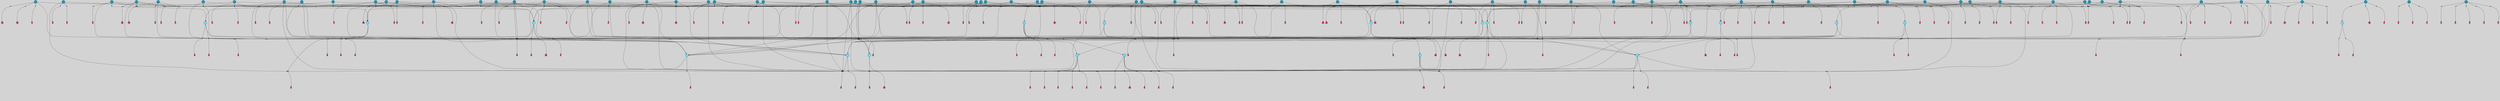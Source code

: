 // File exported with GEGELATI v1.3.1
// On the 2024-04-08 17:47:41
// With the File::TPGGraphDotExporter
digraph{
	graph[pad = "0.212, 0.055" bgcolor = lightgray]
	node[shape=circle style = filled label = ""]
		T3 [fillcolor="#66ddff"]
		T7 [fillcolor="#66ddff"]
		T9 [fillcolor="#66ddff"]
		T11 [fillcolor="#66ddff"]
		T24 [fillcolor="#66ddff"]
		T27 [fillcolor="#66ddff"]
		T54 [fillcolor="#66ddff"]
		T90 [fillcolor="#66ddff"]
		T111 [fillcolor="#66ddff"]
		T129 [fillcolor="#66ddff"]
		T150 [fillcolor="#66ddff"]
		T159 [fillcolor="#66ddff"]
		T175 [fillcolor="#1199bb"]
		T193 [fillcolor="#66ddff"]
		T194 [fillcolor="#1199bb"]
		T211 [fillcolor="#66ddff"]
		T212 [fillcolor="#66ddff"]
		T215 [fillcolor="#66ddff"]
		T217 [fillcolor="#1199bb"]
		T244 [fillcolor="#1199bb"]
		T245 [fillcolor="#1199bb"]
		T246 [fillcolor="#66ddff"]
		T255 [fillcolor="#1199bb"]
		T263 [fillcolor="#1199bb"]
		T280 [fillcolor="#1199bb"]
		T284 [fillcolor="#1199bb"]
		T291 [fillcolor="#1199bb"]
		T294 [fillcolor="#1199bb"]
		T297 [fillcolor="#1199bb"]
		T300 [fillcolor="#1199bb"]
		T306 [fillcolor="#1199bb"]
		T314 [fillcolor="#1199bb"]
		T316 [fillcolor="#1199bb"]
		T317 [fillcolor="#1199bb"]
		T319 [fillcolor="#1199bb"]
		T320 [fillcolor="#1199bb"]
		T321 [fillcolor="#66ddff"]
		T322 [fillcolor="#1199bb"]
		T325 [fillcolor="#1199bb"]
		T330 [fillcolor="#1199bb"]
		T333 [fillcolor="#1199bb"]
		T338 [fillcolor="#1199bb"]
		T340 [fillcolor="#1199bb"]
		T343 [fillcolor="#1199bb"]
		T289 [fillcolor="#1199bb"]
		T354 [fillcolor="#1199bb"]
		T356 [fillcolor="#1199bb"]
		T357 [fillcolor="#1199bb"]
		T360 [fillcolor="#1199bb"]
		T362 [fillcolor="#1199bb"]
		T368 [fillcolor="#1199bb"]
		T373 [fillcolor="#1199bb"]
		T376 [fillcolor="#1199bb"]
		T382 [fillcolor="#1199bb"]
		T387 [fillcolor="#1199bb"]
		T389 [fillcolor="#1199bb"]
		T390 [fillcolor="#1199bb"]
		T392 [fillcolor="#1199bb"]
		T394 [fillcolor="#1199bb"]
		T399 [fillcolor="#66ddff"]
		T400 [fillcolor="#1199bb"]
		T401 [fillcolor="#1199bb"]
		T404 [fillcolor="#1199bb"]
		T405 [fillcolor="#66ddff"]
		T407 [fillcolor="#1199bb"]
		T409 [fillcolor="#1199bb"]
		T410 [fillcolor="#1199bb"]
		T411 [fillcolor="#1199bb"]
		T412 [fillcolor="#1199bb"]
		T413 [fillcolor="#1199bb"]
		T414 [fillcolor="#1199bb"]
		T415 [fillcolor="#1199bb"]
		T416 [fillcolor="#1199bb"]
		T417 [fillcolor="#1199bb"]
		T418 [fillcolor="#1199bb"]
		T419 [fillcolor="#1199bb"]
		T420 [fillcolor="#1199bb"]
		T421 [fillcolor="#1199bb"]
		T422 [fillcolor="#1199bb"]
		T423 [fillcolor="#1199bb"]
		T424 [fillcolor="#1199bb"]
		T425 [fillcolor="#1199bb"]
		T426 [fillcolor="#1199bb"]
		T427 [fillcolor="#1199bb"]
		T391 [fillcolor="#1199bb"]
		T428 [fillcolor="#1199bb"]
		T429 [fillcolor="#1199bb"]
		T430 [fillcolor="#1199bb"]
		T431 [fillcolor="#1199bb"]
		T432 [fillcolor="#1199bb"]
		T433 [fillcolor="#1199bb"]
		T434 [fillcolor="#1199bb"]
		T435 [fillcolor="#1199bb"]
		T436 [fillcolor="#1199bb"]
		T437 [fillcolor="#1199bb"]
		T438 [fillcolor="#1199bb"]
		T439 [fillcolor="#1199bb"]
		T440 [fillcolor="#1199bb"]
		P3186 [fillcolor="#cccccc" shape=point] //6|
		I3186 [shape=box style=invis label="6|1&2|6#1|7&#92;n10|7&2|0#1|5&#92;n9|4&0|1#2|2&#92;n8|6&0|0#1|0&#92;n"]
		P3186 -> I3186[style=invis]
		A2648 [fillcolor="#ff3366" shape=box margin=0.03 width=0 height=0 label="3"]
		T3 -> P3186 -> A2648
		P3187 [fillcolor="#cccccc" shape=point] //3|
		I3187 [shape=box style=invis label="7|6&2|4#0|2&#92;n10|3&2|7#1|4&#92;n11|6&0|4#0|1&#92;n7|1&0|0#2|6&#92;n7|6&0|3#2|6&#92;n4|0&2|6#0|1&#92;n4|4&2|5#0|2&#92;n4|6&0|4#2|7&#92;n10|0&2|3#1|5&#92;n2|6&0|5#0|2&#92;n1|0&2|3#0|7&#92;n1|6&2|0#0|5&#92;n6|2&0|1#0|7&#92;n9|2&0|3#2|7&#92;n5|3&0|6#0|6&#92;n1|7&2|5#2|3&#92;n8|1&2|7#0|6&#92;n1|0&2|5#2|1&#92;n7|1&2|2#2|5&#92;n7|4&2|6#0|3&#92;n"]
		P3187 -> I3187[style=invis]
		A2649 [fillcolor="#ff3366" shape=box margin=0.03 width=0 height=0 label="4"]
		T3 -> P3187 -> A2649
		P3188 [fillcolor="#cccccc" shape=point] //-3|
		I3188 [shape=box style=invis label="1|6&2|7#0|7&#92;n10|2&0|7#1|3&#92;n9|6&2|7#2|2&#92;n5|3&0|7#0|7&#92;n1|6&2|3#0|0&#92;n2|3&2|3#2|2&#92;n5|1&2|6#0|6&#92;n"]
		P3188 -> I3188[style=invis]
		A2650 [fillcolor="#ff3366" shape=box margin=0.03 width=0 height=0 label="7"]
		T7 -> P3188 -> A2650
		P3189 [fillcolor="#cccccc" shape=point] //5|
		I3189 [shape=box style=invis label="0|5&2|3#0|1&#92;n0|6&2|1#2|4&#92;n6|2&2|6#0|7&#92;n7|4&0|3#0|1&#92;n5|4&0|7#1|6&#92;n9|1&0|5#2|2&#92;n6|3&2|3#1|7&#92;n11|7&2|4#1|6&#92;n2|5&0|1#0|0&#92;n4|7&0|0#0|2&#92;n6|2&0|6#0|0&#92;n2|1&2|6#2|4&#92;n10|0&2|0#1|0&#92;n6|6&2|4#0|6&#92;n"]
		P3189 -> I3189[style=invis]
		A2651 [fillcolor="#ff3366" shape=box margin=0.03 width=0 height=0 label="8"]
		T7 -> P3189 -> A2651
		P3190 [fillcolor="#cccccc" shape=point] //-6|
		I3190 [shape=box style=invis label="11|1&0|7#2|0&#92;n10|4&0|1#1|0&#92;n4|3&2|4#2|1&#92;n0|5&2|0#0|0&#92;n6|1&0|0#0|3&#92;n8|2&2|0#0|4&#92;n11|4&2|0#1|6&#92;n7|0&2|6#2|3&#92;n5|3&2|6#2|0&#92;n2|0&2|0#0|4&#92;n"]
		P3190 -> I3190[style=invis]
		A2652 [fillcolor="#ff3366" shape=box margin=0.03 width=0 height=0 label="9"]
		T9 -> P3190 -> A2652
		P3191 [fillcolor="#cccccc" shape=point] //2|
		I3191 [shape=box style=invis label="6|3&2|7#1|4&#92;n8|6&0|0#2|5&#92;n2|1&0|2#0|3&#92;n8|7&0|6#0|4&#92;n2|1&2|0#0|1&#92;n0|0&2|2#2|3&#92;n6|6&0|7#2|1&#92;n6|1&0|7#2|6&#92;n5|4&2|7#0|4&#92;n0|3&0|4#2|0&#92;n11|0&2|0#2|5&#92;n4|5&2|5#2|4&#92;n5|7&0|6#0|4&#92;n9|7&2|5#0|3&#92;n5|4&2|1#0|3&#92;n5|3&0|1#1|7&#92;n0|4&0|3#2|5&#92;n"]
		P3191 -> I3191[style=invis]
		A2653 [fillcolor="#ff3366" shape=box margin=0.03 width=0 height=0 label="10"]
		T9 -> P3191 -> A2653
		P3192 [fillcolor="#cccccc" shape=point] //6|
		I3192 [shape=box style=invis label="3|0&2|7#2|2&#92;n3|2&0|4#2|5&#92;n5|1&0|2#1|0&#92;n8|7&0|1#2|0&#92;n8|5&0|3#0|6&#92;n0|2&0|2#2|3&#92;n1|5&2|5#0|5&#92;n5|6&0|6#0|7&#92;n6|7&0|0#2|6&#92;n1|2&2|3#0|0&#92;n7|7&2|3#0|4&#92;n0|7&2|7#0|6&#92;n1|0&2|2#2|7&#92;n4|4&0|1#0|0&#92;n"]
		P3192 -> I3192[style=invis]
		A2654 [fillcolor="#ff3366" shape=box margin=0.03 width=0 height=0 label="11"]
		T11 -> P3192 -> A2654
		P3193 [fillcolor="#cccccc" shape=point] //-4|
		I3193 [shape=box style=invis label="4|1&0|4#2|6&#92;n1|2&2|2#2|0&#92;n1|2&2|0#0|6&#92;n8|4&2|3#2|5&#92;n5|5&2|1#1|0&#92;n"]
		P3193 -> I3193[style=invis]
		A2655 [fillcolor="#ff3366" shape=box margin=0.03 width=0 height=0 label="12"]
		T11 -> P3193 -> A2655
		P3194 [fillcolor="#cccccc" shape=point] //1|
		I3194 [shape=box style=invis label="5|1&0|6#2|7&#92;n2|4&0|4#2|2&#92;n0|6&0|5#0|4&#92;n10|6&2|5#1|6&#92;n9|3&0|1#1|7&#92;n10|3&2|2#1|0&#92;n5|0&0|0#2|1&#92;n11|3&2|3#1|5&#92;n10|3&0|1#1|0&#92;n2|4&0|1#0|1&#92;n0|2&0|3#2|4&#92;n9|2&2|1#2|5&#92;n11|7&2|6#2|6&#92;n"]
		P3194 -> I3194[style=invis]
		T24 -> P3194 -> T7
		P3195 [fillcolor="#cccccc" shape=point] //5|
		I3195 [shape=box style=invis label="3|0&2|0#0|1&#92;n3|0&0|7#0|1&#92;n5|3&0|2#2|6&#92;n4|4&2|4#2|6&#92;n11|2&0|7#1|6&#92;n2|7&2|2#2|5&#92;n9|3&2|6#2|7&#92;n7|7&0|0#0|4&#92;n6|1&2|4#2|3&#92;n5|4&2|0#1|6&#92;n1|3&0|7#0|4&#92;n"]
		P3195 -> I3195[style=invis]
		A2656 [fillcolor="#ff3366" shape=box margin=0.03 width=0 height=0 label="7"]
		T24 -> P3195 -> A2656
		P3196 [fillcolor="#cccccc" shape=point] //-2|
		I3196 [shape=box style=invis label="4|1&0|4#0|3&#92;n4|2&0|5#2|0&#92;n5|5&2|6#0|5&#92;n1|4&0|1#0|2&#92;n6|3&2|7#1|5&#92;n0|4&2|0#0|3&#92;n8|5&2|5#1|2&#92;n10|7&2|7#1|1&#92;n3|4&0|0#2|1&#92;n3|6&2|5#2|5&#92;n8|3&0|1#0|7&#92;n10|0&2|7#1|3&#92;n4|1&2|4#0|1&#92;n9|3&2|0#0|4&#92;n3|6&2|0#0|4&#92;n1|2&0|6#2|1&#92;n4|0&2|1#2|2&#92;n"]
		P3196 -> I3196[style=invis]
		A2657 [fillcolor="#ff3366" shape=box margin=0.03 width=0 height=0 label="14"]
		T24 -> P3196 -> A2657
		P3197 [fillcolor="#cccccc" shape=point] //2|
		I3197 [shape=box style=invis label="9|1&2|3#0|1&#92;n5|2&2|0#2|4&#92;n3|6&2|5#2|7&#92;n7|0&2|5#0|4&#92;n1|2&0|3#0|5&#92;n7|3&2|7#0|0&#92;n"]
		P3197 -> I3197[style=invis]
		A2658 [fillcolor="#ff3366" shape=box margin=0.03 width=0 height=0 label="2"]
		T27 -> P3197 -> A2658
		P3198 [fillcolor="#cccccc" shape=point] //-6|
		I3198 [shape=box style=invis label="7|5&0|4#0|4&#92;n11|0&2|5#2|1&#92;n"]
		P3198 -> I3198[style=invis]
		A2659 [fillcolor="#ff3366" shape=box margin=0.03 width=0 height=0 label="3"]
		T27 -> P3198 -> A2659
		T27 -> P3187
		P3199 [fillcolor="#cccccc" shape=point] //0|
		I3199 [shape=box style=invis label="2|5&0|1#0|6&#92;n6|1&2|2#2|7&#92;n8|0&0|3#1|4&#92;n4|3&2|5#2|4&#92;n8|1&2|4#0|0&#92;n6|6&0|1#2|6&#92;n11|7&2|4#2|5&#92;n6|2&2|4#0|2&#92;n8|5&2|4#2|4&#92;n2|1&2|1#2|2&#92;n2|7&2|5#2|6&#92;n9|7&0|5#0|4&#92;n1|2&0|5#2|6&#92;n4|2&2|3#2|7&#92;n3|3&2|1#0|2&#92;n"]
		P3199 -> I3199[style=invis]
		A2660 [fillcolor="#ff3366" shape=box margin=0.03 width=0 height=0 label="5"]
		T27 -> P3199 -> A2660
		P3200 [fillcolor="#cccccc" shape=point] //0|
		I3200 [shape=box style=invis label="4|0&0|3#2|7&#92;n10|2&0|3#1|7&#92;n3|5&0|2#0|3&#92;n4|5&0|0#2|1&#92;n10|7&2|0#1|2&#92;n5|3&2|3#1|6&#92;n9|5&2|0#0|4&#92;n5|4&2|7#0|2&#92;n10|3&2|7#1|4&#92;n7|2&0|1#2|6&#92;n8|6&0|5#0|5&#92;n8|7&2|3#0|5&#92;n2|6&2|4#0|0&#92;n"]
		P3200 -> I3200[style=invis]
		A2661 [fillcolor="#ff3366" shape=box margin=0.03 width=0 height=0 label="5"]
		T27 -> P3200 -> A2661
		P3201 [fillcolor="#cccccc" shape=point] //8|
		I3201 [shape=box style=invis label="9|0&0|1#2|0&#92;n10|1&2|5#1|4&#92;n8|2&2|6#0|4&#92;n2|4&2|5#2|3&#92;n4|2&2|2#0|2&#92;n7|5&0|2#0|0&#92;n8|2&2|1#1|3&#92;n8|7&0|7#2|1&#92;n1|1&0|0#0|7&#92;n5|6&2|5#1|0&#92;n6|6&2|5#0|0&#92;n11|4&0|3#2|6&#92;n4|2&2|4#0|7&#92;n5|6&0|1#2|0&#92;n11|3&0|2#0|7&#92;n"]
		P3201 -> I3201[style=invis]
		A2662 [fillcolor="#ff3366" shape=box margin=0.03 width=0 height=0 label="6"]
		T54 -> P3201 -> A2662
		T54 -> P3195
		P3202 [fillcolor="#cccccc" shape=point] //-10|
		I3202 [shape=box style=invis label="3|6&0|0#0|4&#92;n4|1&2|4#0|1&#92;n5|1&0|1#0|4&#92;n5|5&2|6#0|5&#92;n6|5&0|6#0|3&#92;n11|1&2|0#0|1&#92;n0|7&2|0#0|3&#92;n1|2&0|6#0|1&#92;n8|0&0|4#2|0&#92;n0|4&0|7#2|7&#92;n7|0&2|7#1|3&#92;n3|1&0|5#2|5&#92;n5|1&0|4#0|3&#92;n2|2&0|2#0|0&#92;n8|3&0|1#0|7&#92;n3|0&0|3#0|5&#92;n7|2&0|5#2|0&#92;n6|3&2|7#1|5&#92;n4|7&2|7#2|1&#92;n"]
		P3202 -> I3202[style=invis]
		A2663 [fillcolor="#ff3366" shape=box margin=0.03 width=0 height=0 label="14"]
		T54 -> P3202 -> A2663
		T54 -> P3189
		P3203 [fillcolor="#cccccc" shape=point] //-2|
		I3203 [shape=box style=invis label="8|4&2|1#2|5&#92;n4|1&0|7#2|1&#92;n5|7&2|3#2|2&#92;n10|4&2|5#1|7&#92;n10|0&2|6#1|3&#92;n4|5&2|7#0|6&#92;n9|5&2|4#0|4&#92;n2|4&0|5#0|7&#92;n11|1&2|4#2|6&#92;n5|6&0|7#1|2&#92;n2|7&2|7#2|6&#92;n5|2&0|5#1|5&#92;n3|0&0|6#0|2&#92;n4|0&0|4#2|4&#92;n4|4&2|6#0|7&#92;n10|6&2|0#1|4&#92;n9|7&0|3#1|4&#92;n1|4&2|6#0|3&#92;n11|5&2|6#0|3&#92;n0|3&0|5#0|1&#92;n"]
		P3203 -> I3203[style=invis]
		A2664 [fillcolor="#ff3366" shape=box margin=0.03 width=0 height=0 label="13"]
		T90 -> P3203 -> A2664
		P3204 [fillcolor="#cccccc" shape=point] //4|
		I3204 [shape=box style=invis label="7|1&2|6#1|3&#92;n10|1&0|3#1|6&#92;n8|5&2|3#2|1&#92;n11|5&0|0#2|6&#92;n4|1&0|6#0|0&#92;n11|1&0|2#0|3&#92;n2|0&2|1#0|7&#92;n"]
		P3204 -> I3204[style=invis]
		A2665 [fillcolor="#ff3366" shape=box margin=0.03 width=0 height=0 label="2"]
		T90 -> P3204 -> A2665
		P3205 [fillcolor="#cccccc" shape=point] //7|
		I3205 [shape=box style=invis label="10|3&0|1#1|4&#92;n4|6&0|0#0|2&#92;n4|5&0|6#0|0&#92;n4|3&0|6#2|1&#92;n7|0&0|3#1|2&#92;n4|7&0|6#0|5&#92;n7|6&0|7#0|6&#92;n6|6&0|0#0|3&#92;n11|1&0|4#2|5&#92;n10|2&0|3#1|2&#92;n"]
		P3205 -> I3205[style=invis]
		A2666 [fillcolor="#ff3366" shape=box margin=0.03 width=0 height=0 label="4"]
		T90 -> P3205 -> A2666
		P3206 [fillcolor="#cccccc" shape=point] //-3|
		I3206 [shape=box style=invis label="8|1&2|3#0|5&#92;n0|6&0|5#0|5&#92;n3|7&2|1#0|6&#92;n3|5&0|1#0|0&#92;n9|5&2|0#0|4&#92;n3|5&0|2#0|3&#92;n10|6&2|4#1|0&#92;n9|4&2|7#2|6&#92;n1|7&2|5#2|2&#92;n"]
		P3206 -> I3206[style=invis]
		A2667 [fillcolor="#ff3366" shape=box margin=0.03 width=0 height=0 label="5"]
		T90 -> P3206 -> A2667
		P3207 [fillcolor="#cccccc" shape=point] //-7|
		I3207 [shape=box style=invis label="3|0&2|0#0|1&#92;n1|1&0|2#0|4&#92;n11|2&0|7#1|6&#92;n9|7&0|0#0|4&#92;n3|0&0|7#0|1&#92;n9|3&2|6#2|7&#92;n5|3&0|2#2|6&#92;n6|1&2|4#2|3&#92;n5|4&2|0#1|6&#92;n1|3&0|7#0|7&#92;n"]
		P3207 -> I3207[style=invis]
		A2668 [fillcolor="#ff3366" shape=box margin=0.03 width=0 height=0 label="7"]
		T90 -> P3207 -> A2668
		P3208 [fillcolor="#cccccc" shape=point] //-5|
		I3208 [shape=box style=invis label="0|0&2|3#0|2&#92;n10|5&0|6#1|3&#92;n7|3&0|6#2|3&#92;n3|4&0|6#0|6&#92;n10|5&0|2#1|1&#92;n5|0&0|1#0|3&#92;n6|6&2|5#1|5&#92;n7|4&0|2#1|7&#92;n5|7&0|1#2|5&#92;n1|5&0|0#0|3&#92;n7|5&2|1#2|6&#92;n9|0&0|2#0|0&#92;n4|0&2|4#0|0&#92;n4|6&0|0#2|3&#92;n3|1&0|6#2|5&#92;n7|7&2|1#2|3&#92;n9|4&2|2#0|6&#92;n"]
		P3208 -> I3208[style=invis]
		T111 -> P3208 -> T9
		P3209 [fillcolor="#cccccc" shape=point] //7|
		I3209 [shape=box style=invis label="7|4&2|1#2|0&#92;n4|1&2|4#2|3&#92;n5|0&2|0#2|2&#92;n6|1&2|4#2|6&#92;n"]
		P3209 -> I3209[style=invis]
		A2669 [fillcolor="#ff3366" shape=box margin=0.03 width=0 height=0 label="9"]
		T111 -> P3209 -> A2669
		P3210 [fillcolor="#cccccc" shape=point] //2|
		I3210 [shape=box style=invis label="3|0&2|0#0|1&#92;n11|2&0|7#1|6&#92;n8|7&2|4#0|5&#92;n5|3&0|2#2|6&#92;n4|4&2|4#2|6&#92;n3|0&0|7#0|1&#92;n2|7&2|2#2|5&#92;n9|3&2|6#2|7&#92;n7|7&0|0#0|4&#92;n6|1&2|4#1|3&#92;n5|4&2|0#1|6&#92;n1|3&0|7#0|4&#92;n"]
		P3210 -> I3210[style=invis]
		A2670 [fillcolor="#ff3366" shape=box margin=0.03 width=0 height=0 label="7"]
		T111 -> P3210 -> A2670
		T111 -> P3190
		T129 -> P3201
		T129 -> P3195
		P3211 [fillcolor="#cccccc" shape=point] //10|
		I3211 [shape=box style=invis label="4|5&2|7#2|1&#92;n1|7&2|3#0|6&#92;n3|5&2|2#0|3&#92;n10|3&0|7#1|4&#92;n7|1&0|4#2|6&#92;n10|2&0|3#1|7&#92;n9|5&2|0#0|4&#92;n4|0&0|3#2|7&#92;n11|4&2|6#1|2&#92;n5|4&2|7#0|2&#92;n2|6&2|4#0|0&#92;n6|5&0|7#2|1&#92;n5|3&2|3#1|6&#92;n10|7&2|0#1|2&#92;n"]
		P3211 -> I3211[style=invis]
		A2671 [fillcolor="#ff3366" shape=box margin=0.03 width=0 height=0 label="5"]
		T129 -> P3211 -> A2671
		P3212 [fillcolor="#cccccc" shape=point] //5|
		I3212 [shape=box style=invis label="9|4&2|3#1|3&#92;n0|4&2|4#0|5&#92;n6|1&2|6#2|5&#92;n4|0&0|5#2|0&#92;n"]
		P3212 -> I3212[style=invis]
		A2672 [fillcolor="#ff3366" shape=box margin=0.03 width=0 height=0 label="7"]
		T129 -> P3212 -> A2672
		P3213 [fillcolor="#cccccc" shape=point] //6|
		I3213 [shape=box style=invis label="9|4&2|7#0|6&#92;n8|4&0|1#1|0&#92;n1|3&0|0#2|1&#92;n2|4&0|6#2|2&#92;n5|1&2|5#0|7&#92;n3|0&0|3#2|6&#92;n2|2&2|6#0|2&#92;n8|4&0|4#2|2&#92;n5|1&2|4#0|3&#92;n9|4&0|6#0|6&#92;n5|0&2|2#1|5&#92;n11|7&0|0#1|1&#92;n0|4&0|3#0|3&#92;n7|7&2|4#2|5&#92;n1|5&0|1#2|1&#92;n"]
		P3213 -> I3213[style=invis]
		A2673 [fillcolor="#ff3366" shape=box margin=0.03 width=0 height=0 label="1"]
		T129 -> P3213 -> A2673
		P3214 [fillcolor="#cccccc" shape=point] //-3|
		I3214 [shape=box style=invis label="2|6&0|0#0|7&#92;n9|6&2|0#0|6&#92;n3|0&0|5#0|1&#92;n5|5&0|4#0|3&#92;n6|1&2|4#2|3&#92;n2|7&2|2#2|5&#92;n5|3&0|2#2|6&#92;n7|7&0|0#0|4&#92;n5|4&2|0#1|6&#92;n9|3&2|6#2|7&#92;n1|3&0|7#0|4&#92;n"]
		P3214 -> I3214[style=invis]
		A2674 [fillcolor="#ff3366" shape=box margin=0.03 width=0 height=0 label="7"]
		T150 -> P3214 -> A2674
		P3215 [fillcolor="#cccccc" shape=point] //4|
		I3215 [shape=box style=invis label="6|0&0|7#1|0&#92;n8|6&2|6#2|7&#92;n"]
		P3215 -> I3215[style=invis]
		A2675 [fillcolor="#ff3366" shape=box margin=0.03 width=0 height=0 label="3"]
		T150 -> P3215 -> A2675
		P3216 [fillcolor="#cccccc" shape=point] //0|
		I3216 [shape=box style=invis label="2|5&0|1#0|6&#92;n6|1&2|2#2|7&#92;n8|0&0|3#1|4&#92;n11|7&2|4#2|5&#92;n8|1&2|4#0|0&#92;n6|6&0|1#2|6&#92;n7|0&2|4#1|0&#92;n4|1&2|5#2|4&#92;n6|2&2|4#0|2&#92;n8|5&2|4#2|4&#92;n2|1&2|1#2|2&#92;n2|7&2|5#2|6&#92;n9|7&0|5#0|4&#92;n1|2&0|5#2|6&#92;n4|2&2|3#2|7&#92;n3|3&2|1#0|2&#92;n"]
		P3216 -> I3216[style=invis]
		A2676 [fillcolor="#ff3366" shape=box margin=0.03 width=0 height=0 label="5"]
		T150 -> P3216 -> A2676
		P3217 [fillcolor="#cccccc" shape=point] //-8|
		I3217 [shape=box style=invis label="7|5&0|4#2|4&#92;n"]
		P3217 -> I3217[style=invis]
		A2677 [fillcolor="#ff3366" shape=box margin=0.03 width=0 height=0 label="3"]
		T150 -> P3217 -> A2677
		P3218 [fillcolor="#cccccc" shape=point] //7|
		I3218 [shape=box style=invis label="1|6&2|7#0|7&#92;n9|6&2|7#2|2&#92;n10|2&0|7#1|0&#92;n1|6&2|3#0|0&#92;n5|0&2|2#1|1&#92;n2|3&2|3#2|2&#92;n5|1&2|6#0|6&#92;n"]
		P3218 -> I3218[style=invis]
		T150 -> P3218 -> T90
		P3219 [fillcolor="#cccccc" shape=point] //7|
		I3219 [shape=box style=invis label="7|0&2|1#2|0&#92;n9|7&2|1#1|7&#92;n8|2&0|1#1|0&#92;n6|6&0|2#1|1&#92;n2|2&0|5#0|0&#92;n5|7&0|0#2|1&#92;n5|1&2|5#1|5&#92;n4|7&2|4#2|3&#92;n10|5&2|2#1|5&#92;n1|3&2|2#2|0&#92;n10|2&2|6#1|5&#92;n"]
		P3219 -> I3219[style=invis]
		A2678 [fillcolor="#ff3366" shape=box margin=0.03 width=0 height=0 label="1"]
		T159 -> P3219 -> A2678
		P3220 [fillcolor="#cccccc" shape=point] //7|
		I3220 [shape=box style=invis label="7|4&2|7#0|4&#92;n4|6&0|1#2|5&#92;n2|1&2|3#0|0&#92;n4|3&2|0#0|1&#92;n0|0&2|7#2|7&#92;n7|7&0|5#2|3&#92;n5|0&2|1#2|2&#92;n10|0&0|4#1|2&#92;n4|4&0|7#0|0&#92;n6|7&0|2#0|1&#92;n1|4&2|5#0|4&#92;n"]
		P3220 -> I3220[style=invis]
		A2679 [fillcolor="#ff3366" shape=box margin=0.03 width=0 height=0 label="0"]
		T159 -> P3220 -> A2679
		P3221 [fillcolor="#cccccc" shape=point] //5|
		I3221 [shape=box style=invis label="0|5&2|3#0|1&#92;n0|6&2|1#2|4&#92;n6|2&2|6#0|7&#92;n9|0&2|7#1|1&#92;n7|4&0|3#0|1&#92;n11|7&2|4#1|6&#92;n9|1&0|5#2|2&#92;n5|4&0|7#1|6&#92;n2|5&0|1#0|0&#92;n4|7&0|0#0|2&#92;n6|2&0|6#0|0&#92;n2|1&2|6#2|4&#92;n10|0&0|0#1|0&#92;n6|6&2|4#0|6&#92;n"]
		P3221 -> I3221[style=invis]
		T159 -> P3221 -> T129
		P3222 [fillcolor="#cccccc" shape=point] //3|
		I3222 [shape=box style=invis label="4|7&0|7#2|7&#92;n11|5&2|6#0|2&#92;n5|5&2|6#2|0&#92;n3|2&0|6#0|3&#92;n10|2&2|5#1|5&#92;n9|4&2|3#1|5&#92;n2|5&2|7#2|4&#92;n11|3&2|5#1|0&#92;n7|0&0|7#2|1&#92;n1|2&0|5#0|1&#92;n"]
		P3222 -> I3222[style=invis]
		A2680 [fillcolor="#ff3366" shape=box margin=0.03 width=0 height=0 label="5"]
		T175 -> P3222 -> A2680
		P3223 [fillcolor="#cccccc" shape=point] //2|
		I3223 [shape=box style=invis label="7|1&0|6#0|1&#92;n5|2&2|5#1|6&#92;n10|1&2|1#1|1&#92;n4|7&0|4#2|2&#92;n11|7&0|4#2|7&#92;n5|0&0|5#1|7&#92;n8|2&0|5#2|4&#92;n10|0&2|6#1|6&#92;n5|1&0|1#2|3&#92;n1|6&2|0#0|1&#92;n9|6&2|2#1|4&#92;n3|4&2|3#0|0&#92;n10|1&0|1#1|0&#92;n2|2&0|1#2|1&#92;n3|1&2|7#0|3&#92;n"]
		P3223 -> I3223[style=invis]
		A2681 [fillcolor="#ff3366" shape=box margin=0.03 width=0 height=0 label="10"]
		T175 -> P3223 -> A2681
		P3224 [fillcolor="#cccccc" shape=point] //-1|
		I3224 [shape=box style=invis label="1|7&2|1#0|6&#92;n8|1&2|3#0|5&#92;n10|6&2|7#1|0&#92;n1|7&2|5#0|2&#92;n0|3&0|3#2|2&#92;n3|5&0|1#0|0&#92;n3|5&0|2#0|3&#92;n1|5&2|0#0|4&#92;n5|7&2|2#2|5&#92;n4|0&2|3#0|3&#92;n"]
		P3224 -> I3224[style=invis]
		T175 -> P3224 -> T3
		P3225 [fillcolor="#cccccc" shape=point] //-3|
		I3225 [shape=box style=invis label="6|3&2|4#1|4&#92;n5|3&0|1#1|7&#92;n2|1&0|2#2|3&#92;n8|7&0|6#0|4&#92;n2|1&2|0#0|1&#92;n0|0&2|2#2|3&#92;n6|1&0|7#2|6&#92;n5|7&0|2#0|4&#92;n0|3&0|4#2|0&#92;n11|0&2|0#2|5&#92;n6|0&2|0#1|4&#92;n8|6&0|2#2|5&#92;n5|4&2|1#0|3&#92;n9|7&2|5#0|3&#92;n5|4&2|7#0|4&#92;n"]
		P3225 -> I3225[style=invis]
		A2682 [fillcolor="#ff3366" shape=box margin=0.03 width=0 height=0 label="10"]
		T175 -> P3225 -> A2682
		P3226 [fillcolor="#cccccc" shape=point] //4|
		I3226 [shape=box style=invis label="7|1&0|6#0|1&#92;n5|2&2|5#1|6&#92;n10|1&2|1#1|1&#92;n9|6&2|2#1|4&#92;n4|7&0|4#2|2&#92;n9|6&0|4#1|1&#92;n10|0&2|6#1|6&#92;n5|1&0|1#2|3&#92;n1|6&2|0#0|1&#92;n8|2&0|5#2|4&#92;n3|4&2|3#0|0&#92;n10|1&0|5#1|0&#92;n2|2&0|1#2|1&#92;n3|1&2|7#0|3&#92;n"]
		P3226 -> I3226[style=invis]
		A2683 [fillcolor="#ff3366" shape=box margin=0.03 width=0 height=0 label="10"]
		T175 -> P3226 -> A2683
		P3227 [fillcolor="#cccccc" shape=point] //-2|
		I3227 [shape=box style=invis label="1|0&0|3#0|3&#92;n2|7&0|4#0|4&#92;n11|6&2|1#1|4&#92;n6|1&2|5#0|0&#92;n2|0&2|0#0|6&#92;n1|3&2|1#0|4&#92;n"]
		P3227 -> I3227[style=invis]
		A2684 [fillcolor="#ff3366" shape=box margin=0.03 width=0 height=0 label="2"]
		T193 -> P3227 -> A2684
		P3228 [fillcolor="#cccccc" shape=point] //3|
		I3228 [shape=box style=invis label="5|4&2|7#0|4&#92;n0|4&0|3#2|5&#92;n8|6&0|0#2|5&#92;n2|1&0|2#0|3&#92;n9|7&0|6#0|4&#92;n0|0&2|2#2|3&#92;n6|6&0|7#2|1&#92;n6|1&0|7#2|6&#92;n0|3&0|4#2|0&#92;n11|0&2|0#2|5&#92;n4|5&2|5#2|4&#92;n5|3&0|1#1|7&#92;n9|7&2|2#0|3&#92;n5|4&2|1#0|3&#92;n5|0&0|6#0|4&#92;n0|0&0|1#2|0&#92;n"]
		P3228 -> I3228[style=invis]
		A2685 [fillcolor="#ff3366" shape=box margin=0.03 width=0 height=0 label="10"]
		T193 -> P3228 -> A2685
		T193 -> P3224
		P3229 [fillcolor="#cccccc" shape=point] //10|
		I3229 [shape=box style=invis label="6|1&2|4#2|3&#92;n3|0&0|7#0|1&#92;n5|3&0|2#2|6&#92;n4|4&0|4#2|6&#92;n5|4&2|0#1|6&#92;n10|5&0|6#1|5&#92;n2|5&2|1#2|2&#92;n1|3&0|7#0|4&#92;n3|0&2|0#0|1&#92;n11|2&0|5#1|6&#92;n9|3&2|6#2|7&#92;n7|7&0|0#0|4&#92;n"]
		P3229 -> I3229[style=invis]
		A2686 [fillcolor="#ff3366" shape=box margin=0.03 width=0 height=0 label="7"]
		T193 -> P3229 -> A2686
		P3230 [fillcolor="#cccccc" shape=point] //5|
		I3230 [shape=box style=invis label="3|0&2|0#2|1&#92;n3|0&0|7#0|1&#92;n5|3&0|2#2|6&#92;n4|4&2|4#2|6&#92;n5|4&2|0#1|6&#92;n2|7&2|2#2|5&#92;n1|3&0|7#0|4&#92;n11|6&2|2#0|7&#92;n7|7&0|0#0|4&#92;n6|1&2|4#2|3&#92;n11|0&0|7#1|6&#92;n9|3&2|6#2|7&#92;n"]
		P3230 -> I3230[style=invis]
		A2687 [fillcolor="#ff3366" shape=box margin=0.03 width=0 height=0 label="7"]
		T194 -> P3230 -> A2687
		P3231 [fillcolor="#cccccc" shape=point] //4|
		I3231 [shape=box style=invis label="7|1&0|6#0|1&#92;n6|7&2|7#1|7&#92;n10|1&2|1#1|1&#92;n9|6&2|2#1|4&#92;n4|7&0|4#2|2&#92;n9|6&0|5#1|1&#92;n10|0&2|6#1|6&#92;n5|1&0|1#2|3&#92;n10|1&0|5#1|0&#92;n3|4&2|3#0|0&#92;n8|2&0|5#2|4&#92;n1|6&2|0#0|0&#92;n2|3&0|1#2|6&#92;n5|2&2|2#1|6&#92;n2|2&0|1#2|1&#92;n3|1&2|7#0|3&#92;n6|7&2|3#0|4&#92;n"]
		P3231 -> I3231[style=invis]
		A2688 [fillcolor="#ff3366" shape=box margin=0.03 width=0 height=0 label="10"]
		T194 -> P3231 -> A2688
		P3232 [fillcolor="#cccccc" shape=point] //-4|
		I3232 [shape=box style=invis label="0|4&0|0#2|7&#92;n8|5&2|4#2|4&#92;n4|3&2|5#2|4&#92;n11|7&2|2#2|5&#92;n6|5&2|2#2|7&#92;n3|2&0|7#0|7&#92;n3|3&2|1#0|3&#92;n2|6&0|3#2|5&#92;n0|1&2|6#2|2&#92;n8|2&0|0#1|6&#92;n0|7&0|5#0|4&#92;n9|5&0|3#2|7&#92;n2|7&2|5#2|6&#92;n9|0&2|0#0|1&#92;n1|2&2|4#0|2&#92;n"]
		P3232 -> I3232[style=invis]
		T194 -> P3232 -> T27
		T194 -> P3220
		P3233 [fillcolor="#cccccc" shape=point] //5|
		I3233 [shape=box style=invis label="3|0&2|0#0|1&#92;n3|0&0|7#0|1&#92;n5|3&0|2#2|6&#92;n4|4&2|4#2|6&#92;n11|2&0|7#1|6&#92;n2|7&2|2#2|5&#92;n9|3&2|6#2|7&#92;n7|7&0|0#0|4&#92;n6|1&2|4#2|3&#92;n5|4&2|0#1|6&#92;n1|3&0|7#0|4&#92;n"]
		P3233 -> I3233[style=invis]
		A2689 [fillcolor="#ff3366" shape=box margin=0.03 width=0 height=0 label="7"]
		T211 -> P3233 -> A2689
		P3234 [fillcolor="#cccccc" shape=point] //10|
		I3234 [shape=box style=invis label="4|5&2|7#2|1&#92;n1|7&2|3#0|6&#92;n3|5&2|2#0|3&#92;n10|3&0|7#1|4&#92;n7|1&0|4#2|6&#92;n10|2&0|3#1|7&#92;n9|5&2|0#0|4&#92;n4|0&0|3#2|7&#92;n11|4&2|6#1|2&#92;n5|4&2|7#0|2&#92;n2|6&2|4#0|0&#92;n6|5&0|7#2|1&#92;n5|3&2|3#1|6&#92;n10|7&2|0#1|2&#92;n"]
		P3234 -> I3234[style=invis]
		A2690 [fillcolor="#ff3366" shape=box margin=0.03 width=0 height=0 label="5"]
		T211 -> P3234 -> A2690
		P3235 [fillcolor="#cccccc" shape=point] //8|
		I3235 [shape=box style=invis label="9|0&0|1#2|0&#92;n10|1&2|5#1|4&#92;n8|2&2|6#0|4&#92;n2|4&2|5#2|3&#92;n4|2&2|2#0|2&#92;n7|5&0|2#0|0&#92;n8|2&2|1#1|3&#92;n8|7&0|7#2|1&#92;n1|1&0|0#0|7&#92;n5|6&2|5#1|0&#92;n6|6&2|5#0|0&#92;n11|4&0|3#2|6&#92;n4|2&2|4#0|7&#92;n5|6&0|1#2|0&#92;n11|3&0|2#0|7&#92;n"]
		P3235 -> I3235[style=invis]
		A2691 [fillcolor="#ff3366" shape=box margin=0.03 width=0 height=0 label="6"]
		T211 -> P3235 -> A2691
		P3236 [fillcolor="#cccccc" shape=point] //5|
		I3236 [shape=box style=invis label="0|5&2|3#0|1&#92;n0|6&2|1#2|4&#92;n6|2&2|6#0|7&#92;n9|0&2|7#1|1&#92;n7|4&0|3#0|1&#92;n11|7&2|4#1|6&#92;n9|1&0|5#2|2&#92;n5|4&0|7#1|6&#92;n2|5&0|1#0|0&#92;n4|7&0|0#0|2&#92;n6|2&0|6#0|0&#92;n2|1&2|6#2|4&#92;n10|0&0|0#1|0&#92;n6|6&2|4#0|6&#92;n"]
		P3236 -> I3236[style=invis]
		T212 -> P3236 -> T211
		P3237 [fillcolor="#cccccc" shape=point] //6|
		I3237 [shape=box style=invis label="9|4&2|7#0|6&#92;n8|4&0|1#1|0&#92;n1|3&0|0#2|1&#92;n2|4&0|6#2|2&#92;n5|1&2|5#0|7&#92;n3|0&0|3#2|6&#92;n2|2&2|6#0|2&#92;n8|4&0|4#2|2&#92;n5|1&2|4#0|3&#92;n9|4&0|6#0|6&#92;n5|0&2|2#1|5&#92;n11|7&0|0#1|1&#92;n0|4&0|3#0|3&#92;n7|7&2|4#2|5&#92;n1|5&0|1#2|1&#92;n"]
		P3237 -> I3237[style=invis]
		A2692 [fillcolor="#ff3366" shape=box margin=0.03 width=0 height=0 label="1"]
		T211 -> P3237 -> A2692
		P3238 [fillcolor="#cccccc" shape=point] //7|
		I3238 [shape=box style=invis label="7|4&2|7#0|4&#92;n4|6&0|1#2|5&#92;n2|1&2|3#0|0&#92;n4|3&2|0#0|1&#92;n0|0&2|7#2|7&#92;n7|7&0|5#2|3&#92;n5|0&2|1#2|2&#92;n10|0&0|4#1|2&#92;n4|4&0|7#0|0&#92;n6|7&0|2#0|1&#92;n1|4&2|5#0|4&#92;n"]
		P3238 -> I3238[style=invis]
		A2693 [fillcolor="#ff3366" shape=box margin=0.03 width=0 height=0 label="0"]
		T212 -> P3238 -> A2693
		P3239 [fillcolor="#cccccc" shape=point] //5|
		I3239 [shape=box style=invis label="9|4&2|3#1|3&#92;n0|4&2|4#0|5&#92;n6|1&2|6#2|5&#92;n4|0&0|5#2|0&#92;n"]
		P3239 -> I3239[style=invis]
		A2694 [fillcolor="#ff3366" shape=box margin=0.03 width=0 height=0 label="7"]
		T211 -> P3239 -> A2694
		P3240 [fillcolor="#cccccc" shape=point] //7|
		I3240 [shape=box style=invis label="7|0&2|1#2|0&#92;n9|7&2|1#1|7&#92;n8|2&0|1#1|0&#92;n6|6&0|2#1|1&#92;n2|2&0|5#0|0&#92;n5|7&0|0#2|1&#92;n5|1&2|5#1|5&#92;n4|7&2|4#2|3&#92;n10|5&2|2#1|5&#92;n1|3&2|2#2|0&#92;n10|2&2|6#1|5&#92;n"]
		P3240 -> I3240[style=invis]
		A2695 [fillcolor="#ff3366" shape=box margin=0.03 width=0 height=0 label="1"]
		T212 -> P3240 -> A2695
		P3241 [fillcolor="#cccccc" shape=point] //-1|
		I3241 [shape=box style=invis label="11|7&2|0#1|7&#92;n1|5&2|4#2|4&#92;n4|3&0|1#0|5&#92;n1|6&0|0#0|4&#92;n8|6&2|4#0|0&#92;n4|0&0|0#0|5&#92;n10|4&2|0#1|0&#92;n9|6&2|5#1|3&#92;n0|7&2|1#0|5&#92;n0|6&2|3#2|0&#92;n4|4&0|5#0|1&#92;n"]
		P3241 -> I3241[style=invis]
		A2696 [fillcolor="#ff3366" shape=box margin=0.03 width=0 height=0 label="12"]
		T215 -> P3241 -> A2696
		P3242 [fillcolor="#cccccc" shape=point] //1|
		I3242 [shape=box style=invis label="9|3&0|0#1|1&#92;n4|6&0|5#0|7&#92;n3|6&0|0#2|0&#92;n6|2&2|5#1|4&#92;n8|7&0|7#0|0&#92;n5|0&2|6#0|6&#92;n"]
		P3242 -> I3242[style=invis]
		A2697 [fillcolor="#ff3366" shape=box margin=0.03 width=0 height=0 label="5"]
		T215 -> P3242 -> A2697
		P3243 [fillcolor="#cccccc" shape=point] //5|
		I3243 [shape=box style=invis label="4|4&0|6#2|1&#92;n7|6&0|1#1|4&#92;n6|2&0|7#1|3&#92;n9|1&2|6#0|7&#92;n1|6&2|3#0|0&#92;n2|3&2|3#2|2&#92;n1|0&2|7#2|7&#92;n10|3&0|7#1|7&#92;n"]
		P3243 -> I3243[style=invis]
		A2698 [fillcolor="#ff3366" shape=box margin=0.03 width=0 height=0 label="7"]
		T215 -> P3243 -> A2698
		T217 -> P3195
		P3244 [fillcolor="#cccccc" shape=point] //5|
		I3244 [shape=box style=invis label="6|7&0|4#1|5&#92;n11|4&2|0#1|6&#92;n5|3&2|6#2|0&#92;n10|2&2|2#1|4&#92;n2|2&2|2#0|3&#92;n2|0&2|0#0|4&#92;n11|1&0|7#2|0&#92;n11|0&2|0#0|0&#92;n3|2&0|3#2|2&#92;n10|1&2|6#1|1&#92;n7|0&2|6#2|4&#92;n"]
		P3244 -> I3244[style=invis]
		A2699 [fillcolor="#ff3366" shape=box margin=0.03 width=0 height=0 label="9"]
		T217 -> P3244 -> A2699
		T217 -> P3204
		T217 -> P3236
		P3245 [fillcolor="#cccccc" shape=point] //5|
		I3245 [shape=box style=invis label="1|6&2|7#0|7&#92;n9|2&2|7#2|2&#92;n10|2&0|7#1|3&#92;n5|3&0|7#0|7&#92;n7|0&2|7#2|2&#92;n1|6&2|3#0|0&#92;n2|3&2|3#2|2&#92;n"]
		P3245 -> I3245[style=invis]
		A2700 [fillcolor="#ff3366" shape=box margin=0.03 width=0 height=0 label="7"]
		T244 -> P3245 -> A2700
		T244 -> P3189
		P3246 [fillcolor="#cccccc" shape=point] //9|
		I3246 [shape=box style=invis label="0|5&2|3#0|1&#92;n0|6&2|1#2|4&#92;n6|2&2|6#0|0&#92;n9|0&2|7#1|1&#92;n7|4&0|3#0|1&#92;n11|7&2|4#1|6&#92;n9|1&0|5#2|2&#92;n5|4&0|7#1|6&#92;n2|5&0|1#0|0&#92;n4|7&0|0#0|2&#92;n6|2&2|6#0|7&#92;n2|1&2|6#2|4&#92;n10|0&0|0#1|0&#92;n6|6&2|4#0|6&#92;n"]
		P3246 -> I3246[style=invis]
		T244 -> P3246 -> T211
		P3247 [fillcolor="#cccccc" shape=point] //3|
		I3247 [shape=box style=invis label="7|1&2|6#2|3&#92;n10|1&0|3#1|6&#92;n4|1&0|6#0|0&#92;n2|0&2|1#2|7&#92;n11|1&0|2#0|3&#92;n"]
		P3247 -> I3247[style=invis]
		A2701 [fillcolor="#ff3366" shape=box margin=0.03 width=0 height=0 label="2"]
		T244 -> P3247 -> A2701
		T245 -> P3187
		P3248 [fillcolor="#cccccc" shape=point] //10|
		I3248 [shape=box style=invis label="10|2&0|7#1|3&#92;n1|0&2|1#0|1&#92;n5|1&2|7#0|7&#92;n2|3&2|3#2|2&#92;n0|0&2|7#2|2&#92;n"]
		P3248 -> I3248[style=invis]
		A2702 [fillcolor="#ff3366" shape=box margin=0.03 width=0 height=0 label="7"]
		T245 -> P3248 -> A2702
		P3249 [fillcolor="#cccccc" shape=point] //-10|
		I3249 [shape=box style=invis label="9|0&0|1#2|0&#92;n10|1&2|5#1|4&#92;n5|6&2|5#1|0&#92;n5|7&2|3#0|6&#92;n4|2&2|2#0|2&#92;n8|7&0|7#2|1&#92;n8|6&2|1#1|3&#92;n0|6&2|3#0|4&#92;n5|6&0|1#2|0&#92;n2|7&0|0#0|4&#92;n1|1&0|0#2|7&#92;n2|4&2|2#2|3&#92;n6|6&2|5#0|0&#92;n8|2&2|6#0|4&#92;n11|4&0|5#2|6&#92;n7|5&0|2#0|0&#92;n10|0&2|1#1|3&#92;n11|3&0|2#0|7&#92;n"]
		P3249 -> I3249[style=invis]
		A2703 [fillcolor="#ff3366" shape=box margin=0.03 width=0 height=0 label="6"]
		T245 -> P3249 -> A2703
		P3250 [fillcolor="#cccccc" shape=point] //4|
		I3250 [shape=box style=invis label="6|7&0|3#1|5&#92;n10|1&2|6#1|1&#92;n5|3&2|6#2|0&#92;n10|2&2|2#1|4&#92;n7|0&2|6#2|4&#92;n2|2&2|2#0|3&#92;n11|1&0|4#2|0&#92;n11|0&2|0#0|0&#92;n3|2&0|3#2|2&#92;n11|4&2|0#1|6&#92;n2|0&2|0#0|4&#92;n"]
		P3250 -> I3250[style=invis]
		A2704 [fillcolor="#ff3366" shape=box margin=0.03 width=0 height=0 label="9"]
		T245 -> P3250 -> A2704
		T246 -> P3220
		T246 -> P3221
		P3251 [fillcolor="#cccccc" shape=point] //5|
		I3251 [shape=box style=invis label="9|4&2|3#1|3&#92;n0|4&2|4#0|5&#92;n6|1&2|6#2|5&#92;n8|5&2|2#1|7&#92;n0|0&0|5#2|0&#92;n"]
		P3251 -> I3251[style=invis]
		A2705 [fillcolor="#ff3366" shape=box margin=0.03 width=0 height=0 label="7"]
		T246 -> P3251 -> A2705
		T255 -> P3224
		P3252 [fillcolor="#cccccc" shape=point] //-9|
		I3252 [shape=box style=invis label="7|1&0|0#2|6&#92;n1|6&0|4#2|7&#92;n7|6&2|4#0|2&#92;n10|7&2|1#1|3&#92;n7|6&0|3#2|6&#92;n4|0&2|2#2|1&#92;n1|0&0|5#2|3&#92;n6|1&2|6#1|1&#92;n7|4&2|6#1|0&#92;n9|5&0|1#0|2&#92;n9|2&0|3#0|7&#92;n6|0&2|7#0|6&#92;n10|5&2|3#1|5&#92;n10|0&2|7#1|4&#92;n1|0&2|3#0|7&#92;n5|2&0|6#0|6&#92;n2|6&0|1#0|2&#92;n7|4&2|5#0|3&#92;n3|6&2|4#0|5&#92;n1|6&2|0#0|5&#92;n"]
		P3252 -> I3252[style=invis]
		A2706 [fillcolor="#ff3366" shape=box margin=0.03 width=0 height=0 label="4"]
		T255 -> P3252 -> A2706
		P3253 [fillcolor="#cccccc" shape=point] //7|
		I3253 [shape=box style=invis label="9|6&2|6#1|3&#92;n9|7&2|0#1|7&#92;n3|0&2|0#0|0&#92;n1|6&0|0#0|4&#92;n7|4&0|3#0|1&#92;n"]
		P3253 -> I3253[style=invis]
		A2707 [fillcolor="#ff3366" shape=box margin=0.03 width=0 height=0 label="12"]
		T255 -> P3253 -> A2707
		P3254 [fillcolor="#cccccc" shape=point] //-9|
		I3254 [shape=box style=invis label="11|5&0|0#2|6&#92;n8|5&2|3#2|1&#92;n7|1&0|6#1|3&#92;n11|4&0|2#0|1&#92;n9|0&2|7#1|6&#92;n10|1&0|3#1|6&#92;n0|3&0|4#2|5&#92;n5|7&2|3#1|6&#92;n2|0&2|1#0|7&#92;n"]
		P3254 -> I3254[style=invis]
		A2708 [fillcolor="#ff3366" shape=box margin=0.03 width=0 height=0 label="2"]
		T255 -> P3254 -> A2708
		P3255 [fillcolor="#cccccc" shape=point] //-7|
		I3255 [shape=box style=invis label="9|1&2|7#2|1&#92;n7|0&2|0#2|7&#92;n2|3&2|3#2|2&#92;n8|5&2|1#0|3&#92;n5|5&0|7#0|1&#92;n1|6&2|7#0|7&#92;n10|2&0|7#1|3&#92;n6|4&2|2#2|4&#92;n0|6&2|5#0|2&#92;n"]
		P3255 -> I3255[style=invis]
		A2709 [fillcolor="#ff3366" shape=box margin=0.03 width=0 height=0 label="7"]
		T255 -> P3255 -> A2709
		P3256 [fillcolor="#cccccc" shape=point] //-4|
		I3256 [shape=box style=invis label="1|5&2|4#2|4&#92;n4|0&0|0#0|5&#92;n6|0&2|3#1|3&#92;n4|3&0|1#0|5&#92;n9|7&0|2#1|7&#92;n10|4&2|0#1|0&#92;n0|2&2|6#0|3&#92;n4|4&0|5#0|1&#92;n8|6&2|4#0|1&#92;n1|6&0|0#0|4&#92;n4|7&2|1#2|5&#92;n9|6&2|5#1|3&#92;n"]
		P3256 -> I3256[style=invis]
		A2710 [fillcolor="#ff3366" shape=box margin=0.03 width=0 height=0 label="12"]
		T263 -> P3256 -> A2710
		P3257 [fillcolor="#cccccc" shape=point] //1|
		I3257 [shape=box style=invis label="2|2&2|3#0|2&#92;n2|2&0|5#2|5&#92;n8|4&0|1#1|0&#92;n9|7&0|6#0|3&#92;n5|1&2|2#0|7&#92;n10|7&0|7#1|3&#92;n7|7&2|4#2|5&#92;n5|5&0|2#2|1&#92;n2|6&2|2#0|0&#92;n9|3&2|2#2|0&#92;n0|6&0|6#2|2&#92;n7|7&0|1#2|3&#92;n3|6&0|1#0|5&#92;n1|5&0|1#2|7&#92;n"]
		P3257 -> I3257[style=invis]
		A2711 [fillcolor="#ff3366" shape=box margin=0.03 width=0 height=0 label="1"]
		T263 -> P3257 -> A2711
		P3258 [fillcolor="#cccccc" shape=point] //-9|
		I3258 [shape=box style=invis label="4|7&2|6#0|5&#92;n11|3&0|2#2|6&#92;n10|2&2|4#1|6&#92;n3|0&2|6#2|7&#92;n4|3&0|5#0|7&#92;n2|3&0|7#0|7&#92;n10|6&0|7#1|5&#92;n10|1&2|2#1|1&#92;n1|7&0|3#2|6&#92;n"]
		P3258 -> I3258[style=invis]
		A2712 [fillcolor="#ff3366" shape=box margin=0.03 width=0 height=0 label="4"]
		T263 -> P3258 -> A2712
		P3259 [fillcolor="#cccccc" shape=point] //7|
		I3259 [shape=box style=invis label="7|2&0|4#1|3&#92;n7|7&0|0#0|4&#92;n4|4&2|4#2|6&#92;n2|3&2|2#2|5&#92;n8|0&0|2#2|1&#92;n9|3&2|6#2|7&#92;n6|4&2|4#2|3&#92;n3|3&2|0#0|1&#92;n6|4&2|0#1|6&#92;n5|3&0|7#0|4&#92;n"]
		P3259 -> I3259[style=invis]
		A2713 [fillcolor="#ff3366" shape=box margin=0.03 width=0 height=0 label="7"]
		T263 -> P3259 -> A2713
		P3260 [fillcolor="#cccccc" shape=point] //10|
		I3260 [shape=box style=invis label="1|5&0|6#2|0&#92;n6|1&0|7#1|1&#92;n4|7&2|7#0|5&#92;n7|1&2|7#2|3&#92;n4|0&2|0#0|4&#92;n5|3&2|7#2|7&#92;n9|3&2|6#2|0&#92;n4|1&2|7#0|4&#92;n"]
		P3260 -> I3260[style=invis]
		A2714 [fillcolor="#ff3366" shape=box margin=0.03 width=0 height=0 label="9"]
		T263 -> P3260 -> A2714
		T280 -> P3241
		P3261 [fillcolor="#cccccc" shape=point] //3|
		I3261 [shape=box style=invis label="0|4&2|7#0|0&#92;n2|5&2|1#0|5&#92;n10|3&2|2#1|6&#92;n4|3&2|2#0|5&#92;n5|3&0|0#0|6&#92;n9|4&2|2#0|2&#92;n9|1&0|1#0|4&#92;n8|3&2|6#0|3&#92;n1|2&2|6#0|1&#92;n10|0&2|1#1|5&#92;n"]
		P3261 -> I3261[style=invis]
		A2715 [fillcolor="#ff3366" shape=box margin=0.03 width=0 height=0 label="7"]
		T280 -> P3261 -> A2715
		P3262 [fillcolor="#cccccc" shape=point] //3|
		I3262 [shape=box style=invis label="10|4&0|5#1|2&#92;n10|7&2|3#1|4&#92;n1|5&2|4#0|2&#92;n2|0&2|6#0|3&#92;n2|0&2|4#2|0&#92;n2|5&2|1#0|0&#92;n1|1&2|3#2|1&#92;n11|7&0|5#2|7&#92;n5|0&2|6#0|3&#92;n"]
		P3262 -> I3262[style=invis]
		A2716 [fillcolor="#ff3366" shape=box margin=0.03 width=0 height=0 label="2"]
		T280 -> P3262 -> A2716
		P3263 [fillcolor="#cccccc" shape=point] //-9|
		I3263 [shape=box style=invis label="10|3&0|5#1|7&#92;n9|0&2|4#1|3&#92;n"]
		P3263 -> I3263[style=invis]
		A2717 [fillcolor="#ff3366" shape=box margin=0.03 width=0 height=0 label="3"]
		T280 -> P3263 -> A2717
		T284 -> P3257
		T284 -> P3258
		T284 -> P3259
		T284 -> P3260
		P3264 [fillcolor="#cccccc" shape=point] //5|
		I3264 [shape=box style=invis label="1|2&0|6#0|4&#92;n1|4&2|1#0|0&#92;n10|6&2|7#1|0&#92;n0|2&2|1#2|7&#92;n1|5&0|0#0|4&#92;n0|5&0|3#2|2&#92;n3|4&0|2#0|3&#92;n8|1&2|3#2|5&#92;n1|7&2|1#0|6&#92;n1|7&0|5#0|2&#92;n6|0&0|7#2|1&#92;n"]
		P3264 -> I3264[style=invis]
		T284 -> P3264 -> T3
		T291 -> P3189
		P3265 [fillcolor="#cccccc" shape=point] //-3|
		I3265 [shape=box style=invis label="6|0&2|1#2|4&#92;n0|7&0|5#2|7&#92;n1|7&2|3#0|2&#92;n"]
		P3265 -> I3265[style=invis]
		A2718 [fillcolor="#ff3366" shape=box margin=0.03 width=0 height=0 label="3"]
		T291 -> P3265 -> A2718
		T291 -> P3229
		P3266 [fillcolor="#cccccc" shape=point] //-3|
		I3266 [shape=box style=invis label="5|0&2|1#2|2&#92;n4|6&0|2#2|5&#92;n1|4&2|5#0|4&#92;n4|3&2|0#0|1&#92;n0|0&2|6#2|7&#92;n10|0&0|4#1|2&#92;n4|4&0|7#0|0&#92;n6|1&0|2#0|1&#92;n2|1&2|3#0|0&#92;n"]
		P3266 -> I3266[style=invis]
		A2719 [fillcolor="#ff3366" shape=box margin=0.03 width=0 height=0 label="0"]
		T291 -> P3266 -> A2719
		P3267 [fillcolor="#cccccc" shape=point] //-6|
		I3267 [shape=box style=invis label="11|2&2|4#1|0&#92;n8|1&0|3#0|5&#92;n3|1&0|0#0|1&#92;n7|1&0|1#0|5&#92;n3|5&0|7#0|0&#92;n9|4&2|7#2|6&#92;n10|6&0|4#1|0&#92;n11|5&0|0#1|5&#92;n4|4&0|0#2|1&#92;n0|0&2|3#2|4&#92;n"]
		P3267 -> I3267[style=invis]
		A2720 [fillcolor="#ff3366" shape=box margin=0.03 width=0 height=0 label="5"]
		T294 -> P3267 -> A2720
		P3268 [fillcolor="#cccccc" shape=point] //-6|
		I3268 [shape=box style=invis label="10|4&0|1#1|0&#92;n4|3&2|4#2|1&#92;n11|4&2|0#1|6&#92;n8|3&2|0#0|4&#92;n6|1&0|0#0|3&#92;n0|5&2|0#0|0&#92;n0|5&0|1#2|5&#92;n7|4&2|6#2|3&#92;n5|3&2|6#2|0&#92;n2|2&0|5#0|1&#92;n2|0&2|0#0|4&#92;n"]
		P3268 -> I3268[style=invis]
		A2721 [fillcolor="#ff3366" shape=box margin=0.03 width=0 height=0 label="9"]
		T294 -> P3268 -> A2721
		T294 -> P3213
		P3269 [fillcolor="#cccccc" shape=point] //-2|
		I3269 [shape=box style=invis label="11|0&0|4#1|7&#92;n0|0&0|6#2|6&#92;n2|3&0|4#2|5&#92;n6|2&2|4#2|6&#92;n"]
		P3269 -> I3269[style=invis]
		T294 -> P3269 -> T27
		T294 -> P3226
		P3270 [fillcolor="#cccccc" shape=point] //-10|
		I3270 [shape=box style=invis label="3|2&2|1#2|2&#92;n9|5&2|5#0|4&#92;n7|4&0|6#2|2&#92;n7|7&2|5#1|1&#92;n2|4&0|1#0|1&#92;n1|2&0|6#2|2&#92;n1|0&2|1#0|2&#92;n7|1&2|4#1|1&#92;n2|5&0|5#0|0&#92;n8|3&2|4#1|3&#92;n1|4&0|3#0|2&#92;n11|2&2|5#2|1&#92;n"]
		P3270 -> I3270[style=invis]
		A2722 [fillcolor="#ff3366" shape=box margin=0.03 width=0 height=0 label="1"]
		T297 -> P3270 -> A2722
		T297 -> P3260
		P3271 [fillcolor="#cccccc" shape=point] //4|
		I3271 [shape=box style=invis label="10|1&0|0#1|0&#92;n7|4&0|2#1|7&#92;n10|7&2|3#1|4&#92;n2|5&2|4#2|5&#92;n8|0&0|5#2|0&#92;n5|1&2|6#2|7&#92;n5|5&2|7#2|2&#92;n0|7&0|4#0|5&#92;n"]
		P3271 -> I3271[style=invis]
		A2723 [fillcolor="#ff3366" shape=box margin=0.03 width=0 height=0 label="7"]
		T297 -> P3271 -> A2723
		T297 -> P3224
		P3272 [fillcolor="#cccccc" shape=point] //9|
		I3272 [shape=box style=invis label="7|5&2|5#0|3&#92;n4|3&2|2#0|0&#92;n1|5&2|7#0|7&#92;n10|4&0|3#1|2&#92;n4|1&0|1#0|1&#92;n2|1&0|5#0|7&#92;n0|5&2|6#0|5&#92;n8|0&0|5#1|1&#92;n8|1&2|0#0|4&#92;n5|2&2|2#1|2&#92;n"]
		P3272 -> I3272[style=invis]
		A2724 [fillcolor="#ff3366" shape=box margin=0.03 width=0 height=0 label="7"]
		T300 -> P3272 -> A2724
		P3273 [fillcolor="#cccccc" shape=point] //7|
		I3273 [shape=box style=invis label="3|3&2|7#0|4&#92;n4|3&2|6#0|3&#92;n8|4&0|6#1|2&#92;n5|6&2|3#0|4&#92;n0|7&2|1#0|5&#92;n8|7&2|2#2|5&#92;n9|1&0|0#1|0&#92;n10|1&2|1#1|4&#92;n10|5&0|6#1|7&#92;n5|2&2|3#0|4&#92;n2|0&2|6#2|7&#92;n1|7&0|1#0|7&#92;n"]
		P3273 -> I3273[style=invis]
		A2725 [fillcolor="#ff3366" shape=box margin=0.03 width=0 height=0 label="2"]
		T300 -> P3273 -> A2725
		P3274 [fillcolor="#cccccc" shape=point] //-2|
		I3274 [shape=box style=invis label="11|7&2|0#1|7&#92;n4|3&0|1#2|5&#92;n0|4&2|4#2|7&#92;n1|6&0|0#0|4&#92;n4|0&0|0#0|5&#92;n0|6&2|3#2|0&#92;n9|6&2|5#1|3&#92;n0|7&2|1#2|5&#92;n4|4&0|5#0|1&#92;n10|4&0|0#1|0&#92;n"]
		P3274 -> I3274[style=invis]
		A2726 [fillcolor="#ff3366" shape=box margin=0.03 width=0 height=0 label="12"]
		T300 -> P3274 -> A2726
		T300 -> P3243
		P3275 [fillcolor="#cccccc" shape=point] //9|
		I3275 [shape=box style=invis label="5|3&2|1#0|1&#92;n7|2&2|0#2|4&#92;n7|3&2|7#0|0&#92;n11|5&0|2#0|2&#92;n2|6&2|3#0|0&#92;n4|0&0|4#0|2&#92;n0|0&2|2#0|5&#92;n7|5&0|0#2|7&#92;n"]
		P3275 -> I3275[style=invis]
		A2727 [fillcolor="#ff3366" shape=box margin=0.03 width=0 height=0 label="2"]
		T306 -> P3275 -> A2727
		P3276 [fillcolor="#cccccc" shape=point] //6|
		I3276 [shape=box style=invis label="7|6&2|4#0|2&#92;n4|0&2|6#0|1&#92;n1|0&2|3#0|7&#92;n1|0&2|0#0|5&#92;n8|1&2|7#0|6&#92;n4|4&2|5#0|2&#92;n4|6&0|4#2|7&#92;n10|0&2|3#1|5&#92;n9|1&0|0#2|7&#92;n7|4&2|6#0|3&#92;n7|1&0|0#2|6&#92;n7|1&2|2#0|5&#92;n2|3&0|4#0|2&#92;n5|3&2|6#0|6&#92;n1|7&2|5#2|3&#92;n1|0&2|5#0|1&#92;n7|6&0|3#2|6&#92;n11|6&0|4#0|1&#92;n"]
		P3276 -> I3276[style=invis]
		A2728 [fillcolor="#ff3366" shape=box margin=0.03 width=0 height=0 label="4"]
		T306 -> P3276 -> A2728
		P3277 [fillcolor="#cccccc" shape=point] //6|
		I3277 [shape=box style=invis label="7|4&0|3#0|1&#92;n10|7&2|4#1|6&#92;n6|1&2|3#0|1&#92;n4|7&0|0#0|2&#92;n11|2&0|7#2|6&#92;n5|4&0|7#1|0&#92;n6|3&2|3#1|7&#92;n0|6&2|1#2|4&#92;n7|7&0|4#2|3&#92;n2|1&2|6#2|4&#92;n10|0&2|0#1|0&#92;n7|7&0|3#2|5&#92;n"]
		P3277 -> I3277[style=invis]
		A2729 [fillcolor="#ff3366" shape=box margin=0.03 width=0 height=0 label="8"]
		T306 -> P3277 -> A2729
		P3278 [fillcolor="#cccccc" shape=point] //-5|
		I3278 [shape=box style=invis label="2|0&0|1#0|6&#92;n6|1&2|2#2|7&#92;n1|2&0|0#2|6&#92;n4|3&2|5#2|4&#92;n8|1&2|4#0|0&#92;n6|6&0|1#2|6&#92;n11|7&2|4#2|5&#92;n8|0&0|3#1|4&#92;n8|5&0|4#2|4&#92;n2|7&2|5#2|6&#92;n9|7&0|5#0|4&#92;n6|2&2|4#0|2&#92;n4|2&2|3#2|7&#92;n3|3&2|1#0|2&#92;n2|5&0|6#2|0&#92;n"]
		P3278 -> I3278[style=invis]
		A2730 [fillcolor="#ff3366" shape=box margin=0.03 width=0 height=0 label="5"]
		T314 -> P3278 -> A2730
		T314 -> P3194
		T314 -> P3241
		P3279 [fillcolor="#cccccc" shape=point] //-10|
		I3279 [shape=box style=invis label="8|4&0|2#0|1&#92;n5|3&2|6#2|7&#92;n3|1&2|7#0|6&#92;n4|7&0|4#0|2&#92;n1|7&2|6#0|4&#92;n10|5&2|1#1|5&#92;n4|0&0|7#0|7&#92;n6|6&0|0#0|1&#92;n10|4&2|1#1|0&#92;n"]
		P3279 -> I3279[style=invis]
		A2731 [fillcolor="#ff3366" shape=box margin=0.03 width=0 height=0 label="5"]
		T314 -> P3279 -> A2731
		P3280 [fillcolor="#cccccc" shape=point] //1|
		I3280 [shape=box style=invis label="0|6&2|3#2|0&#92;n1|2&2|5#2|5&#92;n9|2&2|0#1|7&#92;n2|1&2|6#0|0&#92;n2|6&2|4#0|0&#92;n4|0&0|0#0|5&#92;n0|7&2|1#0|5&#92;n1|1&0|0#0|4&#92;n4|3&0|1#0|3&#92;n7|6&0|6#0|1&#92;n6|0&2|2#1|7&#92;n11|7&0|7#2|6&#92;n3|6&0|2#2|4&#92;n4|4&0|5#0|1&#92;n"]
		P3280 -> I3280[style=invis]
		A2732 [fillcolor="#ff3366" shape=box margin=0.03 width=0 height=0 label="12"]
		T316 -> P3280 -> A2732
		T316 -> P3257
		T316 -> P3258
		P3281 [fillcolor="#cccccc" shape=point] //4|
		I3281 [shape=box style=invis label="2|3&2|2#2|5&#92;n1|3&2|0#0|6&#92;n7|7&0|0#0|6&#92;n4|4&2|4#2|6&#92;n7|2&0|4#1|3&#92;n8|0&0|2#2|6&#92;n9|3&2|6#2|7&#92;n6|4&2|3#1|6&#92;n6|4&2|4#2|3&#92;n3|3&2|0#0|1&#92;n"]
		P3281 -> I3281[style=invis]
		A2733 [fillcolor="#ff3366" shape=box margin=0.03 width=0 height=0 label="7"]
		T316 -> P3281 -> A2733
		P3282 [fillcolor="#cccccc" shape=point] //-3|
		I3282 [shape=box style=invis label="5|1&0|6#0|6&#92;n6|3&2|6#0|2&#92;n8|6&2|3#0|5&#92;n1|6&2|3#0|0&#92;n5|3&0|7#1|7&#92;n1|1&2|4#2|2&#92;n5|1&0|7#1|6&#92;n2|0&0|4#2|2&#92;n8|0&0|3#0|7&#92;n6|6&0|7#1|2&#92;n2|6&0|7#2|7&#92;n6|6&0|2#2|3&#92;n5|7&0|6#1|4&#92;n"]
		P3282 -> I3282[style=invis]
		A2734 [fillcolor="#ff3366" shape=box margin=0.03 width=0 height=0 label="7"]
		T316 -> P3282 -> A2734
		T317 -> P3220
		P3283 [fillcolor="#cccccc" shape=point] //5|
		I3283 [shape=box style=invis label="0|5&2|3#0|1&#92;n11|7&2|4#1|6&#92;n6|2&2|6#0|7&#92;n9|0&2|7#2|1&#92;n7|4&0|3#0|1&#92;n0|6&2|1#2|4&#92;n9|1&0|5#2|2&#92;n5|4&0|7#1|0&#92;n7|7&0|0#0|2&#92;n2|1&2|6#2|4&#92;n6|2&0|6#1|0&#92;n10|0&0|0#1|0&#92;n6|6&2|4#0|6&#92;n"]
		P3283 -> I3283[style=invis]
		T317 -> P3283 -> T129
		P3284 [fillcolor="#cccccc" shape=point] //3|
		I3284 [shape=box style=invis label="1|3&0|7#0|4&#92;n4|4&2|4#2|6&#92;n9|1&0|3#1|7&#92;n2|0&2|0#2|1&#92;n9|3&2|3#2|7&#92;n5|2&2|0#1|6&#92;n3|0&0|7#0|1&#92;n5|3&0|2#2|1&#92;n7|7&0|0#0|4&#92;n2|7&2|2#2|5&#92;n"]
		P3284 -> I3284[style=invis]
		T317 -> P3284 -> T111
		T319 -> P3224
		T319 -> P3248
		T319 -> P3274
		P3285 [fillcolor="#cccccc" shape=point] //-10|
		I3285 [shape=box style=invis label="7|1&0|1#2|1&#92;n0|0&2|1#0|6&#92;n7|2&2|0#0|5&#92;n3|0&2|6#0|0&#92;n11|5&0|1#0|6&#92;n0|3&2|6#0|2&#92;n4|0&2|6#2|4&#92;n2|0&0|2#2|2&#92;n7|3&2|4#1|7&#92;n2|3&0|4#2|4&#92;n3|3&0|1#0|0&#92;n5|7&0|7#1|0&#92;n"]
		P3285 -> I3285[style=invis]
		A2735 [fillcolor="#ff3366" shape=box margin=0.03 width=0 height=0 label="2"]
		T319 -> P3285 -> A2735
		P3286 [fillcolor="#cccccc" shape=point] //8|
		I3286 [shape=box style=invis label="5|3&2|1#0|1&#92;n10|6&2|6#1|6&#92;n7|3&2|7#0|0&#92;n7|5&0|0#2|7&#92;n11|5&0|2#0|2&#92;n0|0&2|2#0|5&#92;n7|3&2|0#2|4&#92;n"]
		P3286 -> I3286[style=invis]
		A2736 [fillcolor="#ff3366" shape=box margin=0.03 width=0 height=0 label="2"]
		T319 -> P3286 -> A2736
		P3287 [fillcolor="#cccccc" shape=point] //1|
		I3287 [shape=box style=invis label="6|1&2|4#0|0&#92;n8|2&0|5#0|0&#92;n6|4&2|2#1|2&#92;n6|2&2|1#0|5&#92;n11|5&0|1#0|5&#92;n9|0&2|4#0|7&#92;n3|6&0|1#2|2&#92;n"]
		P3287 -> I3287[style=invis]
		A2737 [fillcolor="#ff3366" shape=box margin=0.03 width=0 height=0 label="7"]
		T320 -> P3287 -> A2737
		T320 -> P3190
		T320 -> P3258
		T320 -> P3258
		T320 -> P3189
		P3288 [fillcolor="#cccccc" shape=point] //-7|
		I3288 [shape=box style=invis label="9|1&2|7#2|1&#92;n7|0&2|0#2|7&#92;n2|3&2|3#2|2&#92;n8|5&2|1#0|3&#92;n5|5&0|7#0|1&#92;n1|6&2|7#0|7&#92;n10|2&0|7#1|3&#92;n6|4&2|2#2|4&#92;n0|6&2|5#0|2&#92;n"]
		P3288 -> I3288[style=invis]
		A2738 [fillcolor="#ff3366" shape=box margin=0.03 width=0 height=0 label="7"]
		T322 -> P3288 -> A2738
		P3289 [fillcolor="#cccccc" shape=point] //-9|
		I3289 [shape=box style=invis label="11|5&0|0#2|6&#92;n8|5&2|3#2|1&#92;n7|1&0|6#1|3&#92;n11|4&0|2#0|1&#92;n9|0&2|7#1|6&#92;n10|1&0|3#1|6&#92;n0|3&0|4#2|5&#92;n5|7&2|3#1|6&#92;n2|0&2|1#0|7&#92;n"]
		P3289 -> I3289[style=invis]
		A2739 [fillcolor="#ff3366" shape=box margin=0.03 width=0 height=0 label="2"]
		T322 -> P3289 -> A2739
		P3290 [fillcolor="#cccccc" shape=point] //-9|
		I3290 [shape=box style=invis label="7|1&0|0#2|6&#92;n1|6&0|4#2|7&#92;n7|6&2|4#0|2&#92;n10|7&2|1#1|3&#92;n7|6&0|3#2|6&#92;n4|0&2|2#2|1&#92;n1|0&0|5#2|3&#92;n6|1&2|6#1|1&#92;n7|4&2|6#1|0&#92;n9|5&0|1#0|2&#92;n9|2&0|3#0|7&#92;n6|0&2|7#0|6&#92;n10|5&2|3#1|5&#92;n10|0&2|7#1|4&#92;n1|0&2|3#0|7&#92;n5|2&0|6#0|6&#92;n2|6&0|1#0|2&#92;n7|4&2|5#0|3&#92;n3|6&2|4#0|5&#92;n1|6&2|0#0|5&#92;n"]
		P3290 -> I3290[style=invis]
		A2740 [fillcolor="#ff3366" shape=box margin=0.03 width=0 height=0 label="4"]
		T322 -> P3290 -> A2740
		P3291 [fillcolor="#cccccc" shape=point] //3|
		I3291 [shape=box style=invis label="7|6&2|4#0|2&#92;n10|3&2|7#1|4&#92;n11|6&0|4#0|1&#92;n7|1&0|0#2|6&#92;n7|6&0|3#2|6&#92;n4|0&2|6#0|1&#92;n4|4&2|5#0|2&#92;n4|6&0|4#2|7&#92;n10|0&2|3#1|5&#92;n2|6&0|5#0|2&#92;n1|0&2|3#0|7&#92;n1|6&2|0#0|5&#92;n6|2&0|1#0|7&#92;n9|2&0|3#2|7&#92;n5|3&0|6#0|6&#92;n1|7&2|5#2|3&#92;n8|1&2|7#0|6&#92;n1|0&2|5#2|1&#92;n7|1&2|2#2|5&#92;n7|4&2|6#0|3&#92;n"]
		P3291 -> I3291[style=invis]
		A2741 [fillcolor="#ff3366" shape=box margin=0.03 width=0 height=0 label="4"]
		T321 -> P3291 -> A2741
		P3292 [fillcolor="#cccccc" shape=point] //6|
		I3292 [shape=box style=invis label="6|1&2|6#1|7&#92;n10|7&2|0#1|5&#92;n9|4&0|1#2|2&#92;n8|6&0|0#1|0&#92;n"]
		P3292 -> I3292[style=invis]
		A2742 [fillcolor="#ff3366" shape=box margin=0.03 width=0 height=0 label="3"]
		T321 -> P3292 -> A2742
		P3293 [fillcolor="#cccccc" shape=point] //7|
		I3293 [shape=box style=invis label="9|6&2|6#1|3&#92;n9|7&2|0#1|7&#92;n3|0&2|0#0|0&#92;n1|6&0|0#0|4&#92;n7|4&0|3#0|1&#92;n"]
		P3293 -> I3293[style=invis]
		A2743 [fillcolor="#ff3366" shape=box margin=0.03 width=0 height=0 label="12"]
		T322 -> P3293 -> A2743
		P3294 [fillcolor="#cccccc" shape=point] //-1|
		I3294 [shape=box style=invis label="1|7&2|1#0|6&#92;n8|1&2|3#0|5&#92;n10|6&2|7#1|0&#92;n1|7&2|5#0|2&#92;n0|3&0|3#2|2&#92;n3|5&0|1#0|0&#92;n3|5&0|2#0|3&#92;n1|5&2|0#0|4&#92;n5|7&2|2#2|5&#92;n4|0&2|3#0|3&#92;n"]
		P3294 -> I3294[style=invis]
		T322 -> P3294 -> T321
		T325 -> P3230
		T325 -> P3231
		T325 -> P3232
		T325 -> P3258
		P3295 [fillcolor="#cccccc" shape=point] //-6|
		I3295 [shape=box style=invis label="11|7&0|6#2|6&#92;n2|4&0|4#2|2&#92;n9|4&2|1#2|5&#92;n6|0&2|2#1|1&#92;n7|3&0|0#0|4&#92;n9|3&0|1#1|7&#92;n10|6&2|5#1|6&#92;n7|1&0|0#0|6&#92;n10|3&2|2#1|0&#92;n5|0&0|0#2|1&#92;n0|7&0|5#2|2&#92;n11|3&2|3#1|5&#92;n10|3&0|1#1|0&#92;n0|0&0|3#2|4&#92;n0|6&0|5#0|4&#92;n5|1&0|6#2|7&#92;n"]
		P3295 -> I3295[style=invis]
		T325 -> P3295 -> T7
		T330 -> P3244
		T330 -> P3236
		P3296 [fillcolor="#cccccc" shape=point] //-2|
		I3296 [shape=box style=invis label="5|2&2|0#2|4&#92;n9|1&2|3#0|1&#92;n3|6&2|5#2|7&#92;n7|0&2|1#0|4&#92;n1|2&0|3#0|5&#92;n7|3&2|7#0|0&#92;n"]
		P3296 -> I3296[style=invis]
		A2744 [fillcolor="#ff3366" shape=box margin=0.03 width=0 height=0 label="2"]
		T330 -> P3296 -> A2744
		P3297 [fillcolor="#cccccc" shape=point] //5|
		I3297 [shape=box style=invis label="11|3&0|0#1|7&#92;n9|6&2|2#1|3&#92;n0|0&0|4#0|3&#92;n8|1&2|4#1|0&#92;n4|4&0|2#0|0&#92;n"]
		P3297 -> I3297[style=invis]
		A2745 [fillcolor="#ff3366" shape=box margin=0.03 width=0 height=0 label="12"]
		T330 -> P3297 -> A2745
		T333 -> P3280
		T333 -> P3258
		P3298 [fillcolor="#cccccc" shape=point] //5|
		I3298 [shape=box style=invis label="7|6&0|1#0|5&#92;n11|3&0|7#1|1&#92;n6|0&0|3#0|6&#92;n3|5&0|2#0|3&#92;n0|7&2|7#2|0&#92;n3|1&2|0#2|2&#92;n"]
		P3298 -> I3298[style=invis]
		T333 -> P3298 -> T3
		P3299 [fillcolor="#cccccc" shape=point] //-3|
		I3299 [shape=box style=invis label="3|7&0|0#0|2&#92;n11|5&0|1#1|1&#92;n4|1&0|6#2|6&#92;n4|0&0|1#0|5&#92;n"]
		P3299 -> I3299[style=invis]
		T333 -> P3299 -> T24
		P3300 [fillcolor="#cccccc" shape=point] //2|
		I3300 [shape=box style=invis label="11|3&2|5#1|0&#92;n5|3&2|6#2|0&#92;n3|7&2|5#0|6&#92;n3|2&0|2#0|7&#92;n2|5&2|7#2|4&#92;n1|2&0|5#0|1&#92;n7|0&0|7#2|1&#92;n9|4&2|3#1|5&#92;n"]
		P3300 -> I3300[style=invis]
		A2746 [fillcolor="#ff3366" shape=box margin=0.03 width=0 height=0 label="5"]
		T338 -> P3300 -> A2746
		P3301 [fillcolor="#cccccc" shape=point] //5|
		I3301 [shape=box style=invis label="11|1&0|6#0|1&#92;n6|7&2|7#1|7&#92;n10|1&2|1#1|1&#92;n9|6&2|2#1|4&#92;n4|7&0|4#2|2&#92;n9|6&0|5#1|1&#92;n10|0&2|6#1|6&#92;n7|6&2|3#1|1&#92;n5|1&0|1#2|3&#92;n10|1&0|5#1|0&#92;n3|4&2|3#0|0&#92;n8|2&0|5#2|4&#92;n5|2&2|2#1|6&#92;n2|3&0|1#2|6&#92;n1|6&2|0#0|0&#92;n2|2&0|1#2|1&#92;n6|7&2|3#0|4&#92;n"]
		P3301 -> I3301[style=invis]
		T338 -> P3301 -> T150
		P3302 [fillcolor="#cccccc" shape=point] //0|
		I3302 [shape=box style=invis label="7|2&0|4#1|3&#92;n7|3&0|0#0|4&#92;n4|4&2|4#2|6&#92;n9|3&2|6#2|7&#92;n8|0&0|2#2|1&#92;n6|4&2|4#2|3&#92;n2|3&2|2#2|5&#92;n3|3&2|0#0|1&#92;n6|4&2|0#1|6&#92;n8|3&0|7#0|4&#92;n"]
		P3302 -> I3302[style=invis]
		A2747 [fillcolor="#ff3366" shape=box margin=0.03 width=0 height=0 label="7"]
		T338 -> P3302 -> A2747
		P3303 [fillcolor="#cccccc" shape=point] //-5|
		I3303 [shape=box style=invis label="10|6&2|5#1|6&#92;n9|3&0|1#1|7&#92;n2|4&0|1#0|1&#92;n11|3&0|7#1|6&#92;n5|1&0|6#2|7&#92;n8|0&0|0#0|1&#92;n0|6&0|7#0|4&#92;n6|7&2|6#2|6&#92;n11|0&2|3#0|5&#92;n"]
		P3303 -> I3303[style=invis]
		T338 -> P3303 -> T7
		T338 -> P3296
		T340 -> P3194
		P3304 [fillcolor="#cccccc" shape=point] //9|
		I3304 [shape=box style=invis label="10|4&2|6#1|2&#92;n2|6&0|2#0|0&#92;n0|4&2|6#0|0&#92;n8|5&2|5#2|1&#92;n8|4&0|1#1|0&#92;n1|7&0|7#0|5&#92;n1|6&2|4#2|2&#92;n7|5&2|5#1|0&#92;n11|6&0|4#2|2&#92;n5|5&0|0#0|1&#92;n10|1&0|0#1|0&#92;n7|3&0|1#2|5&#92;n3|4&0|6#2|2&#92;n9|4&2|6#2|7&#92;n2|0&0|7#2|4&#92;n3|2&2|1#2|2&#92;n3|3&2|2#0|7&#92;n1|6&2|0#0|0&#92;n6|4&2|6#1|0&#92;n"]
		P3304 -> I3304[style=invis]
		A2748 [fillcolor="#ff3366" shape=box margin=0.03 width=0 height=0 label="1"]
		T340 -> P3304 -> A2748
		P3305 [fillcolor="#cccccc" shape=point] //-10|
		I3305 [shape=box style=invis label="10|0&2|0#1|7&#92;n1|7&2|6#2|4&#92;n"]
		P3305 -> I3305[style=invis]
		T340 -> P3305 -> T246
		T340 -> P3300
		T343 -> P3220
		T343 -> P3221
		P3306 [fillcolor="#cccccc" shape=point] //5|
		I3306 [shape=box style=invis label="10|4&2|2#1|1&#92;n11|3&0|2#2|6&#92;n2|3&0|7#0|7&#92;n3|0&0|6#0|7&#92;n1|7&2|6#2|1&#92;n6|5&2|1#2|1&#92;n3|5&2|0#0|7&#92;n8|6&0|3#0|4&#92;n7|7&2|6#0|5&#92;n"]
		P3306 -> I3306[style=invis]
		A2749 [fillcolor="#ff3366" shape=box margin=0.03 width=0 height=0 label="4"]
		T343 -> P3306 -> A2749
		P3307 [fillcolor="#cccccc" shape=point] //-8|
		I3307 [shape=box style=invis label="2|6&0|1#0|6&#92;n6|1&2|2#2|7&#92;n2|7&2|5#2|6&#92;n4|3&2|5#2|4&#92;n8|5&2|4#2|4&#92;n6|6&0|1#2|6&#92;n11|7&2|4#2|5&#92;n6|2&2|4#0|2&#92;n8|5&2|7#2|5&#92;n8|1&2|4#0|0&#92;n2|0&2|1#2|2&#92;n8|0&0|3#1|4&#92;n9|7&0|5#0|4&#92;n3|6&0|6#0|3&#92;n1|2&0|5#2|6&#92;n4|2&2|3#2|7&#92;n3|3&2|1#0|2&#92;n"]
		P3307 -> I3307[style=invis]
		T289 -> P3307 -> T111
		P3308 [fillcolor="#cccccc" shape=point] //-2|
		I3308 [shape=box style=invis label="0|5&2|3#0|1&#92;n0|6&2|1#2|4&#92;n7|4&0|3#0|1&#92;n5|4&2|7#1|6&#92;n2|5&0|1#0|0&#92;n6|3&2|3#1|7&#92;n4|7&0|0#0|5&#92;n6|2&2|6#0|1&#92;n7|3&0|6#0|1&#92;n9|1&0|5#2|2&#92;n6|2&0|6#0|0&#92;n9|1&2|6#2|4&#92;n10|0&2|0#1|0&#92;n6|6&2|4#0|6&#92;n"]
		P3308 -> I3308[style=invis]
		A2750 [fillcolor="#ff3366" shape=box margin=0.03 width=0 height=0 label="8"]
		T289 -> P3308 -> A2750
		P3309 [fillcolor="#cccccc" shape=point] //1|
		I3309 [shape=box style=invis label="5|1&0|6#2|7&#92;n2|4&0|4#2|2&#92;n11|0&0|4#0|3&#92;n0|6&0|5#0|4&#92;n5|0&0|0#2|1&#92;n9|3&0|1#1|7&#92;n10|3&2|2#1|0&#92;n10|7&2|5#1|6&#92;n11|3&2|3#1|5&#92;n10|3&0|1#1|0&#92;n2|4&0|1#0|1&#92;n0|2&0|3#2|4&#92;n9|2&2|1#2|5&#92;n"]
		P3309 -> I3309[style=invis]
		T289 -> P3309 -> T7
		P3310 [fillcolor="#cccccc" shape=point] //9|
		I3310 [shape=box style=invis label="2|5&0|1#0|6&#92;n6|2&2|4#0|3&#92;n6|1&2|2#2|7&#92;n11|7&2|4#2|5&#92;n4|3&2|5#2|4&#92;n6|6&0|3#2|6&#92;n8|0&0|3#1|4&#92;n7|7&0|1#2|6&#92;n5|1&0|5#1|3&#92;n2|2&0|2#2|5&#92;n11|5&2|4#2|2&#92;n2|1&2|1#2|2&#92;n2|7&2|5#2|6&#92;n9|7&0|5#0|4&#92;n1|2&0|5#2|6&#92;n10|0&2|6#1|7&#92;n3|3&2|1#0|2&#92;n"]
		P3310 -> I3310[style=invis]
		T289 -> P3310 -> T11
		T354 -> P3287
		T354 -> P3258
		P3311 [fillcolor="#cccccc" shape=point] //-9|
		I3311 [shape=box style=invis label="10|1&2|2#1|1&#92;n4|7&2|6#0|5&#92;n10|2&2|4#1|6&#92;n3|0&2|6#2|7&#92;n10|6&0|7#1|5&#92;n2|3&0|7#0|4&#92;n3|4&2|3#0|2&#92;n11|2&0|2#2|6&#92;n11|0&2|4#1|6&#92;n1|7&0|3#2|6&#92;n"]
		P3311 -> I3311[style=invis]
		A2751 [fillcolor="#ff3366" shape=box margin=0.03 width=0 height=0 label="4"]
		T354 -> P3311 -> A2751
		T354 -> P3189
		T354 -> P3303
		P3312 [fillcolor="#cccccc" shape=point] //5|
		I3312 [shape=box style=invis label="3|0&2|0#2|1&#92;n3|0&0|7#0|1&#92;n3|3&0|2#2|6&#92;n4|4&2|4#2|6&#92;n6|1&2|4#2|3&#92;n2|7&2|2#2|5&#92;n1|3&0|7#0|4&#92;n11|6&2|2#0|7&#92;n5|4&2|0#1|6&#92;n11|0&0|7#1|6&#92;n9|3&2|6#2|7&#92;n"]
		P3312 -> I3312[style=invis]
		A2752 [fillcolor="#ff3366" shape=box margin=0.03 width=0 height=0 label="7"]
		T356 -> P3312 -> A2752
		T356 -> P3232
		T356 -> P3220
		T356 -> P3241
		P3313 [fillcolor="#cccccc" shape=point] //1|
		I3313 [shape=box style=invis label="3|4&2|3#2|6&#92;n10|6&2|5#1|5&#92;n8|0&2|1#2|0&#92;n7|2&2|7#0|0&#92;n9|5&2|5#2|4&#92;n5|7&2|5#1|0&#92;n5|1&2|0#2|5&#92;n"]
		P3313 -> I3313[style=invis]
		A2753 [fillcolor="#ff3366" shape=box margin=0.03 width=0 height=0 label="4"]
		T356 -> P3313 -> A2753
		T357 -> P3280
		P3314 [fillcolor="#cccccc" shape=point] //-1|
		I3314 [shape=box style=invis label="3|7&0|0#0|1&#92;n10|3&2|1#1|1&#92;n7|3&0|3#1|4&#92;n7|7&0|0#0|6&#92;n8|5&0|2#2|5&#92;n10|0&2|0#1|7&#92;n"]
		P3314 -> I3314[style=invis]
		A2754 [fillcolor="#ff3366" shape=box margin=0.03 width=0 height=0 label="7"]
		T357 -> P3314 -> A2754
		P3315 [fillcolor="#cccccc" shape=point] //1|
		I3315 [shape=box style=invis label="7|1&0|6#0|1&#92;n5|2&2|5#1|6&#92;n10|1&2|1#1|1&#92;n9|6&2|2#1|4&#92;n4|7&0|4#2|2&#92;n9|6&0|4#1|1&#92;n2|0&0|1#2|1&#92;n5|1&0|1#2|3&#92;n1|6&2|0#0|1&#92;n8|2&0|5#2|4&#92;n3|4&2|5#0|0&#92;n10|1&0|5#1|0&#92;n3|1&2|7#0|3&#92;n10|0&2|6#1|6&#92;n"]
		P3315 -> I3315[style=invis]
		A2755 [fillcolor="#ff3366" shape=box margin=0.03 width=0 height=0 label="10"]
		T357 -> P3315 -> A2755
		P3316 [fillcolor="#cccccc" shape=point] //10|
		I3316 [shape=box style=invis label="9|6&0|1#2|4&#92;n8|6&2|5#2|3&#92;n2|6&2|7#2|1&#92;n7|4&2|5#2|0&#92;n2|4&2|4#0|1&#92;n10|5&0|2#1|6&#92;n8|0&2|7#1|1&#92;n"]
		P3316 -> I3316[style=invis]
		T357 -> P3316 -> T24
		P3317 [fillcolor="#cccccc" shape=point] //5|
		I3317 [shape=box style=invis label="3|0&2|0#2|1&#92;n3|0&0|7#0|1&#92;n4|2&2|6#2|7&#92;n3|3&0|2#2|6&#92;n4|4&2|4#2|6&#92;n11|6&0|2#0|7&#92;n1|3&0|7#0|4&#92;n6|1&2|4#2|3&#92;n5|4&2|0#1|6&#92;n11|0&0|7#1|6&#92;n9|3&2|6#2|7&#92;n"]
		P3317 -> I3317[style=invis]
		A2756 [fillcolor="#ff3366" shape=box margin=0.03 width=0 height=0 label="7"]
		T360 -> P3317 -> A2756
		T360 -> P3232
		T360 -> P3220
		T360 -> P3313
		P3318 [fillcolor="#cccccc" shape=point] //10|
		I3318 [shape=box style=invis label="11|7&0|7#0|6&#92;n7|5&2|1#0|7&#92;n6|0&2|2#2|1&#92;n"]
		P3318 -> I3318[style=invis]
		A2757 [fillcolor="#ff3366" shape=box margin=0.03 width=0 height=0 label="9"]
		T360 -> P3318 -> A2757
		T362 -> P3257
		T362 -> P3281
		T362 -> P3282
		P3319 [fillcolor="#cccccc" shape=point] //6|
		I3319 [shape=box style=invis label="2|6&0|1#0|6&#92;n6|1&2|2#2|7&#92;n7|2&2|5#2|2&#92;n2|7&2|5#2|6&#92;n4|3&2|5#2|4&#92;n8|5&2|4#2|4&#92;n6|6&0|1#2|6&#92;n11|7&2|4#2|5&#92;n6|2&2|4#0|2&#92;n8|5&2|7#2|5&#92;n8|0&0|3#1|6&#92;n2|0&2|1#2|2&#92;n8|1&2|4#0|0&#92;n9|7&0|5#0|4&#92;n3|6&0|6#0|3&#92;n1|2&0|5#2|6&#92;n4|2&2|3#2|7&#92;n3|3&2|1#0|2&#92;n"]
		P3319 -> I3319[style=invis]
		T362 -> P3319 -> T111
		T362 -> P3216
		T368 -> P3189
		P3320 [fillcolor="#cccccc" shape=point] //-3|
		I3320 [shape=box style=invis label="5|0&2|1#2|2&#92;n4|4&0|3#2|6&#92;n1|4&2|5#0|4&#92;n4|3&2|0#0|1&#92;n2|1&2|3#0|0&#92;n10|0&0|4#1|2&#92;n3|2&0|1#2|0&#92;n4|4&0|7#0|0&#92;n6|1&0|2#0|1&#92;n4|6&0|1#2|5&#92;n"]
		P3320 -> I3320[style=invis]
		A2758 [fillcolor="#ff3366" shape=box margin=0.03 width=0 height=0 label="0"]
		T368 -> P3320 -> A2758
		T368 -> P3294
		T368 -> P3300
		T368 -> P3270
		T373 -> P3303
		P3321 [fillcolor="#cccccc" shape=point] //-2|
		I3321 [shape=box style=invis label="3|0&2|0#0|1&#92;n5|3&2|6#2|5&#92;n9|1&0|3#2|5&#92;n5|3&0|2#2|6&#92;n4|4&2|4#2|6&#92;n11|2&0|7#1|6&#92;n2|7&2|2#2|5&#92;n1|3&0|7#0|4&#92;n6|1&2|4#2|3&#92;n5|4&2|0#1|6&#92;n3|0&0|7#0|1&#92;n"]
		P3321 -> I3321[style=invis]
		A2759 [fillcolor="#ff3366" shape=box margin=0.03 width=0 height=0 label="7"]
		T373 -> P3321 -> A2759
		P3322 [fillcolor="#cccccc" shape=point] //-2|
		I3322 [shape=box style=invis label="5|2&2|0#2|4&#92;n9|1&2|3#0|1&#92;n5|0&2|1#0|4&#92;n3|6&2|5#2|7&#92;n7|3&2|7#0|0&#92;n"]
		P3322 -> I3322[style=invis]
		A2760 [fillcolor="#ff3366" shape=box margin=0.03 width=0 height=0 label="2"]
		T373 -> P3322 -> A2760
		P3323 [fillcolor="#cccccc" shape=point] //-3|
		I3323 [shape=box style=invis label="6|3&2|4#1|4&#92;n5|3&0|0#1|7&#92;n2|1&0|2#2|3&#92;n8|7&0|6#0|4&#92;n2|1&2|0#0|1&#92;n6|0&2|0#1|4&#92;n6|1&0|7#2|6&#92;n0|3&0|4#2|0&#92;n11|0&2|0#2|5&#92;n0|0&2|2#2|3&#92;n8|6&0|2#2|5&#92;n5|4&2|1#0|3&#92;n9|7&2|5#0|3&#92;n5|4&2|7#0|4&#92;n"]
		P3323 -> I3323[style=invis]
		A2761 [fillcolor="#ff3366" shape=box margin=0.03 width=0 height=0 label="10"]
		T373 -> P3323 -> A2761
		P3324 [fillcolor="#cccccc" shape=point] //-6|
		I3324 [shape=box style=invis label="3|2&0|2#0|3&#92;n9|2&2|0#0|4&#92;n11|0&2|7#2|6&#92;n5|4&0|5#0|7&#92;n1|4&2|2#2|1&#92;n7|6&0|0#0|0&#92;n7|5&0|0#2|3&#92;n4|5&0|0#2|6&#92;n2|4&0|4#0|4&#92;n2|4&2|0#0|4&#92;n3|0&0|6#2|2&#92;n"]
		P3324 -> I3324[style=invis]
		T373 -> P3324 -> T54
		T376 -> P3224
		T376 -> P3248
		T376 -> P3274
		T376 -> P3286
		P3325 [fillcolor="#cccccc" shape=point] //-1|
		I3325 [shape=box style=invis label="5|4&2|4#1|5&#92;n4|1&2|3#0|0&#92;n11|0&2|1#2|1&#92;n3|0&2|0#0|0&#92;n3|1&0|7#2|2&#92;n3|4&0|1#2|0&#92;n"]
		P3325 -> I3325[style=invis]
		A2762 [fillcolor="#ff3366" shape=box margin=0.03 width=0 height=0 label="12"]
		T376 -> P3325 -> A2762
		P3326 [fillcolor="#cccccc" shape=point] //-8|
		I3326 [shape=box style=invis label="1|5&0|3#0|2&#92;n7|1&0|4#2|0&#92;n10|0&2|1#1|0&#92;n0|7&0|5#2|7&#92;n"]
		P3326 -> I3326[style=invis]
		A2763 [fillcolor="#ff3366" shape=box margin=0.03 width=0 height=0 label="3"]
		T382 -> P3326 -> A2763
		T382 -> P3229
		T382 -> P3232
		T382 -> P3224
		T382 -> P3189
		T387 -> P3189
		P3327 [fillcolor="#cccccc" shape=point] //4|
		I3327 [shape=box style=invis label="5|0&2|1#2|2&#92;n10|3&2|0#1|1&#92;n2|1&2|3#0|0&#92;n4|4&0|3#2|6&#92;n1|4&2|5#0|4&#92;n2|5&2|7#0|0&#92;n10|0&0|4#1|2&#92;n3|2&0|1#2|0&#92;n4|4&0|7#0|5&#92;n6|1&0|2#0|1&#92;n4|6&0|1#2|5&#92;n"]
		P3327 -> I3327[style=invis]
		A2764 [fillcolor="#ff3366" shape=box margin=0.03 width=0 height=0 label="0"]
		T387 -> P3327 -> A2764
		T387 -> P3294
		T387 -> P3300
		P3328 [fillcolor="#cccccc" shape=point] //-9|
		I3328 [shape=box style=invis label="4|1&0|4#2|6&#92;n11|0&2|0#0|6&#92;n8|4&2|3#2|5&#92;n6|0&0|3#0|1&#92;n"]
		P3328 -> I3328[style=invis]
		T387 -> P3328 -> T11
		P3329 [fillcolor="#cccccc" shape=point] //8|
		I3329 [shape=box style=invis label="2|7&0|2#2|6&#92;n2|0&2|0#0|5&#92;n2|7&0|4#0|4&#92;n0|0&2|6#0|0&#92;n"]
		P3329 -> I3329[style=invis]
		A2765 [fillcolor="#ff3366" shape=box margin=0.03 width=0 height=0 label="2"]
		T389 -> P3329 -> A2765
		P3330 [fillcolor="#cccccc" shape=point] //-9|
		I3330 [shape=box style=invis label="1|5&2|0#0|4&#92;n0|3&0|3#2|2&#92;n4|0&2|3#0|3&#92;n1|7&2|0#0|2&#92;n3|5&0|1#0|0&#92;n5|7&2|2#2|5&#92;n1|0&2|1#0|6&#92;n10|6&2|7#1|0&#92;n"]
		P3330 -> I3330[style=invis]
		T389 -> P3330 -> T3
		P3331 [fillcolor="#cccccc" shape=point] //-4|
		I3331 [shape=box style=invis label="0|6&2|7#2|4&#92;n4|4&0|4#2|6&#92;n3|0&0|7#0|1&#92;n5|3&0|2#2|6&#92;n1|3&0|7#0|1&#92;n5|4&2|0#1|6&#92;n10|5&0|6#1|5&#92;n2|5&2|1#2|2&#92;n6|1&2|4#2|3&#92;n3|0&2|2#0|1&#92;n11|2&0|5#1|6&#92;n9|3&2|6#2|7&#92;n7|7&0|0#0|4&#92;n8|1&0|1#1|5&#92;n"]
		P3331 -> I3331[style=invis]
		A2766 [fillcolor="#ff3366" shape=box margin=0.03 width=0 height=0 label="7"]
		T389 -> P3331 -> A2766
		T389 -> P3300
		T389 -> P3329
		T390 -> P3199
		P3332 [fillcolor="#cccccc" shape=point] //3|
		I3332 [shape=box style=invis label="8|2&2|7#1|7&#92;n10|7&0|7#1|6&#92;n0|3&0|0#2|3&#92;n9|7&2|6#0|3&#92;n4|4&2|1#0|1&#92;n5|6&2|0#1|4&#92;n4|5&0|1#0|2&#92;n0|0&2|0#0|5&#92;n6|1&0|7#0|6&#92;n"]
		P3332 -> I3332[style=invis]
		A2767 [fillcolor="#ff3366" shape=box margin=0.03 width=0 height=0 label="0"]
		T390 -> P3332 -> A2767
		P3333 [fillcolor="#cccccc" shape=point] //-7|
		I3333 [shape=box style=invis label="0|5&2|3#0|1&#92;n6|2&2|6#0|7&#92;n0|6&2|1#2|4&#92;n9|0&2|7#1|1&#92;n9|4&0|3#0|1&#92;n11|7&2|4#1|6&#92;n9|1&0|5#2|2&#92;n5|4&0|7#1|6&#92;n2|5&0|1#0|0&#92;n4|7&0|0#0|2&#92;n6|6&2|4#0|6&#92;n2|1&2|6#2|1&#92;n10|0&0|0#1|0&#92;n6|2&0|6#0|0&#92;n"]
		P3333 -> I3333[style=invis]
		T390 -> P3333 -> T129
		T392 -> P3220
		T392 -> P3221
		P3334 [fillcolor="#cccccc" shape=point] //-8|
		I3334 [shape=box style=invis label="11|7&2|6#2|3&#92;n10|0&2|5#1|0&#92;n"]
		P3334 -> I3334[style=invis]
		T392 -> P3334 -> T3
		T392 -> P3248
		T394 -> P3236
		T394 -> P3297
		T394 -> P3220
		P3335 [fillcolor="#cccccc" shape=point] //-7|
		I3335 [shape=box style=invis label="10|4&2|6#1|2&#92;n8|4&0|1#1|0&#92;n2|6&2|2#0|0&#92;n8|4&2|5#2|1&#92;n6|3&0|5#2|2&#92;n11|6&0|4#2|2&#92;n1|7&2|0#0|2&#92;n10|1&0|6#1|0&#92;n0|4&2|6#0|0&#92;n1|7&0|7#0|5&#92;n7|0&0|1#2|5&#92;n5|5&0|0#0|1&#92;n0|7&2|7#0|7&#92;n3|1&2|4#2|7&#92;n9|2&2|3#1|5&#92;n9|4&2|6#2|7&#92;n1|4&2|4#2|2&#92;n3|3&2|2#0|7&#92;n6|4&2|6#1|0&#92;n"]
		P3335 -> I3335[style=invis]
		A2768 [fillcolor="#ff3366" shape=box margin=0.03 width=0 height=0 label="1"]
		T394 -> P3335 -> A2768
		T399 -> P3329
		T399 -> P3224
		T399 -> P3331
		P3336 [fillcolor="#cccccc" shape=point] //6|
		I3336 [shape=box style=invis label="3|1&0|2#0|4&#92;n6|0&2|2#1|6&#92;n8|6&2|6#1|0&#92;n6|5&2|4#2|5&#92;n"]
		P3336 -> I3336[style=invis]
		A2769 [fillcolor="#ff3366" shape=box margin=0.03 width=0 height=0 label="2"]
		T399 -> P3336 -> A2769
		P3337 [fillcolor="#cccccc" shape=point] //6|
		I3337 [shape=box style=invis label="7|0&2|5#1|2&#92;n10|6&2|1#1|3&#92;n7|5&0|2#0|7&#92;n10|7&0|1#1|5&#92;n4|6&2|5#0|5&#92;n4|4&0|7#2|7&#92;n"]
		P3337 -> I3337[style=invis]
		A2770 [fillcolor="#ff3366" shape=box margin=0.03 width=0 height=0 label="7"]
		T399 -> P3337 -> A2770
		P3338 [fillcolor="#cccccc" shape=point] //1|
		I3338 [shape=box style=invis label="2|1&2|1#2|2&#92;n8|3&2|1#0|5&#92;n6|1&2|2#2|7&#92;n8|0&0|3#1|4&#92;n8|1&2|4#0|0&#92;n6|6&0|1#2|6&#92;n11|7&2|4#0|5&#92;n6|2&2|4#0|2&#92;n8|5&2|4#2|4&#92;n2|5&0|1#0|6&#92;n2|7&2|5#2|6&#92;n9|7&0|5#0|4&#92;n1|2&0|5#2|6&#92;n4|2&2|3#2|7&#92;n3|3&2|1#0|2&#92;n"]
		P3338 -> I3338[style=invis]
		A2771 [fillcolor="#ff3366" shape=box margin=0.03 width=0 height=0 label="5"]
		T400 -> P3338 -> A2771
		P3339 [fillcolor="#cccccc" shape=point] //10|
		I3339 [shape=box style=invis label="9|7&0|0#2|0&#92;n3|5&0|3#0|3&#92;n7|3&0|0#0|4&#92;n5|5&2|5#0|2&#92;n6|1&0|2#0|3&#92;n9|3&0|1#1|1&#92;n8|6&2|6#2|2&#92;n6|0&0|6#2|5&#92;n0|3&2|4#2|5&#92;n6|6&0|5#2|0&#92;n9|5&2|1#2|2&#92;n"]
		P3339 -> I3339[style=invis]
		T400 -> P3339 -> T9
		P3340 [fillcolor="#cccccc" shape=point] //-10|
		I3340 [shape=box style=invis label="9|0&0|1#2|0&#92;n7|5&0|2#0|0&#92;n4|5&0|3#0|1&#92;n2|4&2|5#2|3&#92;n1|2&2|4#0|7&#92;n0|0&0|5#0|3&#92;n10|0&0|2#1|0&#92;n9|1&0|6#0|1&#92;n8|7&0|7#2|1&#92;n1|1&0|4#0|7&#92;n6|3&2|5#0|0&#92;n11|4&0|3#2|6&#92;n8|2&2|1#1|3&#92;n5|6&0|1#0|0&#92;n8|2&2|6#0|4&#92;n"]
		P3340 -> I3340[style=invis]
		T400 -> P3340 -> T215
		P3341 [fillcolor="#cccccc" shape=point] //8|
		I3341 [shape=box style=invis label="4|5&2|3#0|7&#92;n11|5&0|2#0|2&#92;n7|5&0|0#2|7&#92;n7|3&2|7#0|0&#92;n10|6&2|6#1|6&#92;n5|3&2|1#0|7&#92;n0|0&2|2#0|5&#92;n6|3&2|0#2|4&#92;n"]
		P3341 -> I3341[style=invis]
		T400 -> P3341 -> T159
		P3342 [fillcolor="#cccccc" shape=point] //8|
		I3342 [shape=box style=invis label="8|6&0|0#1|0&#92;n6|1&2|6#1|7&#92;n10|0&2|0#1|5&#92;n0|6&0|0#0|6&#92;n"]
		P3342 -> I3342[style=invis]
		A2772 [fillcolor="#ff3366" shape=box margin=0.03 width=0 height=0 label="3"]
		T400 -> P3342 -> A2772
		P3343 [fillcolor="#cccccc" shape=point] //-6|
		I3343 [shape=box style=invis label="7|1&0|3#0|3&#92;n4|2&0|3#0|0&#92;n3|4&0|0#2|6&#92;n9|3&0|1#1|5&#92;n8|0&2|0#0|6&#92;n"]
		P3343 -> I3343[style=invis]
		A2773 [fillcolor="#ff3366" shape=box margin=0.03 width=0 height=0 label="2"]
		T401 -> P3343 -> A2773
		T401 -> P3330
		T401 -> P3331
		T401 -> P3300
		T401 -> P3310
		T404 -> P3257
		P3344 [fillcolor="#cccccc" shape=point] //-2|
		I3344 [shape=box style=invis label="4|5&0|5#2|5&#92;n3|6&0|0#2|3&#92;n0|0&0|4#0|0&#92;n5|1&0|1#1|6&#92;n7|0&2|4#0|5&#92;n11|7&2|4#1|0&#92;n5|3&0|0#2|3&#92;n5|7&2|1#2|5&#92;n3|7&2|3#2|1&#92;n11|5&0|1#1|1&#92;n2|1&0|7#0|2&#92;n4|1&0|5#0|4&#92;n"]
		P3344 -> I3344[style=invis]
		A2774 [fillcolor="#ff3366" shape=box margin=0.03 width=0 height=0 label="5"]
		T404 -> P3344 -> A2774
		T404 -> P3248
		P3345 [fillcolor="#cccccc" shape=point] //4|
		I3345 [shape=box style=invis label="0|5&2|3#0|1&#92;n5|5&2|0#1|7&#92;n6|3&2|3#1|7&#92;n6|2&2|6#2|7&#92;n7|4&0|3#0|1&#92;n5|4&0|7#1|6&#92;n9|1&0|5#2|2&#92;n0|6&2|1#2|4&#92;n11|7&2|4#1|6&#92;n2|5&0|1#0|0&#92;n4|7&0|0#0|2&#92;n6|2&0|6#0|0&#92;n2|1&2|6#2|4&#92;n10|0&2|0#1|0&#92;n6|6&2|4#0|6&#92;n"]
		P3345 -> I3345[style=invis]
		A2775 [fillcolor="#ff3366" shape=box margin=0.03 width=0 height=0 label="8"]
		T404 -> P3345 -> A2775
		P3346 [fillcolor="#cccccc" shape=point] //7|
		I3346 [shape=box style=invis label="0|2&2|4#2|6&#92;n5|3&0|6#0|1&#92;n4|7&2|6#0|5&#92;n7|6&0|7#0|5&#92;n10|7&2|2#1|1&#92;n"]
		P3346 -> I3346[style=invis]
		A2776 [fillcolor="#ff3366" shape=box margin=0.03 width=0 height=0 label="4"]
		T407 -> P3346 -> A2776
		P3347 [fillcolor="#cccccc" shape=point] //0|
		I3347 [shape=box style=invis label="2|5&0|1#0|6&#92;n6|1&2|2#2|7&#92;n8|0&0|3#1|4&#92;n4|3&2|5#2|4&#92;n8|1&2|4#0|0&#92;n6|6&0|1#2|6&#92;n11|7&2|4#2|5&#92;n6|2&2|4#0|2&#92;n8|5&2|4#2|4&#92;n2|1&2|1#2|2&#92;n2|7&2|5#2|6&#92;n9|7&0|5#0|4&#92;n1|2&0|5#2|6&#92;n4|2&2|3#2|7&#92;n3|3&2|1#0|2&#92;n"]
		P3347 -> I3347[style=invis]
		A2777 [fillcolor="#ff3366" shape=box margin=0.03 width=0 height=0 label="5"]
		T407 -> P3347 -> A2777
		P3348 [fillcolor="#cccccc" shape=point] //-3|
		I3348 [shape=box style=invis label="8|1&2|3#0|5&#92;n0|6&0|5#0|5&#92;n3|7&2|1#0|6&#92;n3|5&0|1#0|0&#92;n9|5&2|0#0|4&#92;n3|5&0|2#0|3&#92;n10|6&2|4#1|0&#92;n9|4&2|7#2|6&#92;n1|7&2|5#2|2&#92;n"]
		P3348 -> I3348[style=invis]
		A2778 [fillcolor="#ff3366" shape=box margin=0.03 width=0 height=0 label="5"]
		T407 -> P3348 -> A2778
		P3349 [fillcolor="#cccccc" shape=point] //1|
		I3349 [shape=box style=invis label="5|1&0|6#2|7&#92;n2|4&0|4#2|2&#92;n0|6&0|5#0|4&#92;n10|6&2|5#1|6&#92;n9|3&0|1#1|7&#92;n10|3&2|2#1|0&#92;n5|0&0|0#2|1&#92;n11|3&2|3#1|5&#92;n10|3&0|1#1|0&#92;n2|4&0|1#0|1&#92;n0|2&0|3#2|4&#92;n9|2&2|1#2|5&#92;n11|7&2|6#2|6&#92;n"]
		P3349 -> I3349[style=invis]
		T409 -> P3349 -> T405
		P3350 [fillcolor="#cccccc" shape=point] //5|
		I3350 [shape=box style=invis label="0|5&2|3#0|1&#92;n0|6&2|1#2|4&#92;n6|2&2|6#0|7&#92;n7|4&0|3#0|1&#92;n5|4&0|7#1|6&#92;n9|1&0|5#2|2&#92;n6|3&2|3#1|7&#92;n11|7&2|4#1|6&#92;n2|5&0|1#0|0&#92;n4|7&0|0#0|2&#92;n6|2&0|6#0|0&#92;n2|1&2|6#2|4&#92;n10|0&2|0#1|0&#92;n6|6&2|4#0|6&#92;n"]
		P3350 -> I3350[style=invis]
		A2779 [fillcolor="#ff3366" shape=box margin=0.03 width=0 height=0 label="8"]
		T405 -> P3350 -> A2779
		P3351 [fillcolor="#cccccc" shape=point] //-2|
		I3351 [shape=box style=invis label="4|1&0|4#0|3&#92;n4|2&0|5#2|0&#92;n5|5&2|6#0|5&#92;n1|4&0|1#0|2&#92;n6|3&2|7#1|5&#92;n0|4&2|0#0|3&#92;n8|5&2|5#1|2&#92;n10|7&2|7#1|1&#92;n3|4&0|0#2|1&#92;n3|6&2|5#2|5&#92;n8|3&0|1#0|7&#92;n10|0&2|7#1|3&#92;n4|1&2|4#0|1&#92;n9|3&2|0#0|4&#92;n3|6&2|0#0|4&#92;n1|2&0|6#2|1&#92;n4|0&2|1#2|2&#92;n"]
		P3351 -> I3351[style=invis]
		A2780 [fillcolor="#ff3366" shape=box margin=0.03 width=0 height=0 label="14"]
		T409 -> P3351 -> A2780
		P3352 [fillcolor="#cccccc" shape=point] //-3|
		I3352 [shape=box style=invis label="1|6&2|7#0|7&#92;n10|2&0|7#1|3&#92;n9|6&2|7#2|2&#92;n5|3&0|7#0|7&#92;n1|6&2|3#0|0&#92;n2|3&2|3#2|2&#92;n5|1&2|6#0|6&#92;n"]
		P3352 -> I3352[style=invis]
		A2781 [fillcolor="#ff3366" shape=box margin=0.03 width=0 height=0 label="7"]
		T405 -> P3352 -> A2781
		P3353 [fillcolor="#cccccc" shape=point] //5|
		I3353 [shape=box style=invis label="3|0&2|0#0|1&#92;n3|0&0|7#0|1&#92;n5|3&0|2#2|6&#92;n4|4&2|4#2|6&#92;n11|2&0|7#1|6&#92;n2|7&2|2#2|5&#92;n9|3&2|6#2|7&#92;n7|7&0|0#0|4&#92;n6|1&2|4#2|3&#92;n5|4&2|0#1|6&#92;n1|3&0|7#0|4&#92;n"]
		P3353 -> I3353[style=invis]
		A2782 [fillcolor="#ff3366" shape=box margin=0.03 width=0 height=0 label="7"]
		T409 -> P3353 -> A2782
		T410 -> P3287
		P3354 [fillcolor="#cccccc" shape=point] //3|
		I3354 [shape=box style=invis label="10|1&2|2#1|1&#92;n4|7&2|6#0|5&#92;n10|2&2|4#1|6&#92;n1|4&2|1#2|2&#92;n10|1&0|7#1|5&#92;n2|3&0|7#0|4&#92;n3|4&2|3#0|2&#92;n11|2&0|2#2|6&#92;n11|0&2|4#1|6&#92;n3|0&2|6#2|7&#92;n1|7&0|3#2|6&#92;n"]
		P3354 -> I3354[style=invis]
		T410 -> P3354 -> T193
		T410 -> P3189
		P3355 [fillcolor="#cccccc" shape=point] //1|
		I3355 [shape=box style=invis label="10|6&2|5#1|6&#92;n1|0&0|4#2|7&#92;n7|0&0|1#0|1&#92;n8|1&2|6#1|5&#92;n5|1&0|6#2|7&#92;n9|3&2|0#1|7&#92;n9|1&0|7#1|7&#92;n"]
		P3355 -> I3355[style=invis]
		T410 -> P3355 -> T7
		T410 -> P3297
		P3356 [fillcolor="#cccccc" shape=point] //-4|
		I3356 [shape=box style=invis label="9|7&0|0#2|0&#92;n6|6&0|5#2|0&#92;n7|3&0|0#0|4&#92;n6|1&0|2#0|3&#92;n5|5&2|5#0|2&#92;n9|1&0|1#1|1&#92;n11|5&2|7#1|5&#92;n1|6&2|6#2|2&#92;n6|0&0|6#2|5&#92;n0|3&2|4#2|5&#92;n3|5&0|3#0|3&#92;n9|5&2|1#2|2&#92;n"]
		P3356 -> I3356[style=invis]
		T411 -> P3356 -> T9
		P3357 [fillcolor="#cccccc" shape=point] //-10|
		I3357 [shape=box style=invis label="0|3&0|7#0|5&#92;n1|7&0|4#2|6&#92;n7|7&0|0#1|4&#92;n1|0&0|7#0|4&#92;n3|0&0|0#2|1&#92;n4|4&2|4#2|6&#92;n2|7&2|2#2|5&#92;n9|2&2|3#0|1&#92;n5|4&2|0#1|7&#92;n3|1&2|4#2|3&#92;n"]
		P3357 -> I3357[style=invis]
		A2783 [fillcolor="#ff3366" shape=box margin=0.03 width=0 height=0 label="7"]
		T411 -> P3357 -> A2783
		T411 -> P3189
		P3358 [fillcolor="#cccccc" shape=point] //-1|
		I3358 [shape=box style=invis label="7|4&2|7#0|4&#92;n1|4&2|5#0|4&#92;n2|1&2|3#0|0&#92;n4|3&2|0#0|1&#92;n0|0&2|7#2|3&#92;n5|0&2|1#2|2&#92;n10|0&0|4#1|2&#92;n4|4&0|7#0|0&#92;n6|7&0|2#0|1&#92;n11|2&0|1#2|0&#92;n4|6&0|1#2|5&#92;n"]
		P3358 -> I3358[style=invis]
		A2784 [fillcolor="#ff3366" shape=box margin=0.03 width=0 height=0 label="0"]
		T412 -> P3358 -> A2784
		P3359 [fillcolor="#cccccc" shape=point] //6|
		I3359 [shape=box style=invis label="10|4&2|6#1|2&#92;n8|4&0|1#1|0&#92;n0|4&2|6#0|0&#92;n8|4&2|5#2|1&#92;n7|5&2|5#1|0&#92;n3|6&0|6#2|2&#92;n1|7&0|7#0|5&#92;n2|0&0|7#2|4&#92;n2|6&2|2#0|0&#92;n0|7&2|7#0|7&#92;n11|6&0|4#2|2&#92;n5|5&0|0#0|1&#92;n10|1&0|0#1|0&#92;n7|3&0|1#2|5&#92;n9|2&2|7#1|5&#92;n9|4&2|6#2|7&#92;n1|6&2|4#2|2&#92;n3|3&2|2#0|7&#92;n1|6&2|0#0|0&#92;n6|4&2|6#1|0&#92;n"]
		P3359 -> I3359[style=invis]
		A2785 [fillcolor="#ff3366" shape=box margin=0.03 width=0 height=0 label="1"]
		T412 -> P3359 -> A2785
		P3360 [fillcolor="#cccccc" shape=point] //2|
		I3360 [shape=box style=invis label="4|5&2|7#2|1&#92;n1|7&2|3#0|6&#92;n3|5&2|2#0|3&#92;n4|0&0|3#2|7&#92;n7|1&0|4#2|6&#92;n10|3&2|7#1|4&#92;n9|5&2|0#0|4&#92;n10|2&0|3#1|7&#92;n11|4&2|6#1|2&#92;n10|3&2|1#1|6&#92;n5|4&2|7#0|2&#92;n2|6&2|4#0|0&#92;n6|5&0|7#2|1&#92;n5|3&2|3#1|6&#92;n10|4&2|0#1|2&#92;n"]
		P3360 -> I3360[style=invis]
		A2786 [fillcolor="#ff3366" shape=box margin=0.03 width=0 height=0 label="5"]
		T412 -> P3360 -> A2786
		P3361 [fillcolor="#cccccc" shape=point] //9|
		I3361 [shape=box style=invis label="11|0&2|0#1|1&#92;n3|6&0|6#0|0&#92;n1|4&0|0#2|4&#92;n7|5&2|2#1|3&#92;n11|7&2|6#1|7&#92;n5|2&0|6#1|5&#92;n9|5&0|6#0|3&#92;n2|2&2|7#0|5&#92;n9|3&2|2#2|0&#92;n11|0&2|7#0|1&#92;n1|1&2|0#0|1&#92;n6|6&0|6#1|2&#92;n9|7&0|1#0|3&#92;n2|0&2|4#2|5&#92;n2|4&2|2#0|0&#92;n6|1&2|1#1|7&#92;n10|7&2|5#1|6&#92;n11|5&2|7#2|4&#92;n"]
		P3361 -> I3361[style=invis]
		A2787 [fillcolor="#ff3366" shape=box margin=0.03 width=0 height=0 label="1"]
		T412 -> P3361 -> A2787
		T412 -> P3201
		T413 -> P3224
		T413 -> P3248
		T413 -> P3274
		P3362 [fillcolor="#cccccc" shape=point] //-6|
		I3362 [shape=box style=invis label="7|1&0|1#2|1&#92;n0|0&2|1#0|6&#92;n3|0&2|6#0|0&#92;n5|7&0|7#1|0&#92;n0|1&2|6#0|2&#92;n2|3&0|4#2|4&#92;n2|0&0|2#2|6&#92;n7|3&2|4#1|7&#92;n4|0&2|6#2|4&#92;n3|3&0|1#0|0&#92;n11|5&0|1#0|6&#92;n"]
		P3362 -> I3362[style=invis]
		A2788 [fillcolor="#ff3366" shape=box margin=0.03 width=0 height=0 label="2"]
		T413 -> P3362 -> A2788
		P3363 [fillcolor="#cccccc" shape=point] //6|
		I3363 [shape=box style=invis label="11|5&0|1#1|1&#92;n1|2&0|7#0|5&#92;n4|1&0|6#2|1&#92;n4|0&0|1#0|5&#92;n"]
		P3363 -> I3363[style=invis]
		T413 -> P3363 -> T212
		P3364 [fillcolor="#cccccc" shape=point] //-1|
		I3364 [shape=box style=invis label="2|0&0|4#2|2&#92;n8|6&2|3#0|5&#92;n6|3&2|6#2|2&#92;n5|1&0|6#1|6&#92;n7|1&0|7#1|6&#92;n6|6&0|2#2|6&#92;n5|1&0|7#1|6&#92;n1|3&2|1#2|7&#92;n1|6&2|3#0|0&#92;n8|0&0|3#0|7&#92;n2|6&0|7#2|7&#92;n1|1&2|4#2|2&#92;n5|3&0|7#1|5&#92;n5|5&0|6#1|4&#92;n"]
		P3364 -> I3364[style=invis]
		A2789 [fillcolor="#ff3366" shape=box margin=0.03 width=0 height=0 label="7"]
		T414 -> P3364 -> A2789
		T414 -> P3319
		T414 -> P3244
		T414 -> P3195
		P3365 [fillcolor="#cccccc" shape=point] //8|
		I3365 [shape=box style=invis label="2|1&2|0#0|5&#92;n0|0&2|6#0|0&#92;n2|7&0|4#0|4&#92;n"]
		P3365 -> I3365[style=invis]
		A2790 [fillcolor="#ff3366" shape=box margin=0.03 width=0 height=0 label="2"]
		T414 -> P3365 -> A2790
		T415 -> P3294
		T415 -> P3300
		T415 -> P3270
		P3366 [fillcolor="#cccccc" shape=point] //-2|
		I3366 [shape=box style=invis label="0|4&2|0#0|3&#92;n4|2&0|5#2|0&#92;n5|5&2|6#0|5&#92;n1|4&0|1#0|2&#92;n6|3&2|7#1|5&#92;n4|1&0|4#0|3&#92;n8|5&2|5#1|2&#92;n10|7&2|7#1|1&#92;n3|4&0|0#2|1&#92;n3|6&2|5#2|5&#92;n8|3&0|1#0|7&#92;n10|0&2|7#1|3&#92;n4|1&2|4#0|1&#92;n9|3&2|0#0|4&#92;n3|6&2|0#0|4&#92;n1|2&0|6#2|1&#92;n4|2&2|1#2|2&#92;n"]
		P3366 -> I3366[style=invis]
		A2791 [fillcolor="#ff3366" shape=box margin=0.03 width=0 height=0 label="14"]
		T415 -> P3366 -> A2791
		P3367 [fillcolor="#cccccc" shape=point] //7|
		I3367 [shape=box style=invis label="5|5&0|6#2|0&#92;n4|7&0|7#2|7&#92;n3|2&0|6#0|3&#92;n10|2&2|5#1|5&#92;n1|0&2|2#2|7&#92;n9|4&2|3#1|5&#92;n2|5&2|7#2|4&#92;n11|5&2|5#0|2&#92;n11|3&0|5#1|0&#92;n6|0&0|7#2|1&#92;n"]
		P3367 -> I3367[style=invis]
		A2792 [fillcolor="#ff3366" shape=box margin=0.03 width=0 height=0 label="5"]
		T415 -> P3367 -> A2792
		T416 -> P3301
		T416 -> P3303
		T416 -> P3296
		P3368 [fillcolor="#cccccc" shape=point] //-2|
		I3368 [shape=box style=invis label="6|1&0|4#2|3&#92;n0|5&2|2#2|6&#92;n11|2&0|3#1|6&#92;n8|1&0|1#1|5&#92;n3|0&2|0#2|1&#92;n7|7&0|3#0|4&#92;n2|4&0|3#2|3&#92;n5|5&2|7#2|4&#92;n4|4&0|4#2|6&#92;n"]
		P3368 -> I3368[style=invis]
		A2793 [fillcolor="#ff3366" shape=box margin=0.03 width=0 height=0 label="7"]
		T416 -> P3368 -> A2793
		P3369 [fillcolor="#cccccc" shape=point] //1|
		I3369 [shape=box style=invis label="6|2&2|6#0|7&#92;n0|6&2|1#2|4&#92;n5|4&0|7#1|6&#92;n3|4&0|3#0|1&#92;n0|5&2|3#0|1&#92;n9|0&0|5#2|2&#92;n6|3&2|3#1|7&#92;n11|7&2|4#1|6&#92;n2|5&0|1#0|0&#92;n4|7&0|0#0|2&#92;n6|2&0|6#0|0&#92;n2|1&2|6#2|4&#92;n10|0&2|0#1|0&#92;n6|6&2|4#0|6&#92;n"]
		P3369 -> I3369[style=invis]
		A2794 [fillcolor="#ff3366" shape=box margin=0.03 width=0 height=0 label="8"]
		T417 -> P3369 -> A2794
		T417 -> P3294
		T417 -> P3300
		T417 -> P3201
		P3370 [fillcolor="#cccccc" shape=point] //6|
		I3370 [shape=box style=invis label="10|3&0|7#1|2&#92;n3|0&2|5#2|3&#92;n5|1&2|6#0|3&#92;n2|1&2|6#2|2&#92;n8|7&2|7#2|4&#92;n9|4&2|5#0|0&#92;n1|3&0|7#0|6&#92;n10|0&0|7#1|6&#92;n1|3&2|7#2|4&#92;n5|6&2|0#1|7&#92;n11|2&2|2#2|1&#92;n4|3&0|7#2|7&#92;n2|5&2|7#0|4&#92;n"]
		P3370 -> I3370[style=invis]
		A2795 [fillcolor="#ff3366" shape=box margin=0.03 width=0 height=0 label="5"]
		T418 -> P3370 -> A2795
		T418 -> P3286
		P3371 [fillcolor="#cccccc" shape=point] //-10|
		I3371 [shape=box style=invis label="4|7&2|6#0|5&#92;n2|4&2|1#2|2&#92;n1|7&2|3#2|6&#92;n10|1&2|2#1|1&#92;n2|3&0|7#0|7&#92;n6|0&2|2#2|3&#92;n6|2&2|3#1|6&#92;n6|4&2|1#0|6&#92;n4|3&0|5#0|7&#92;n10|6&0|7#1|5&#92;n"]
		P3371 -> I3371[style=invis]
		A2796 [fillcolor="#ff3366" shape=box margin=0.03 width=0 height=0 label="4"]
		T418 -> P3371 -> A2796
		T418 -> P3232
		P3372 [fillcolor="#cccccc" shape=point] //7|
		I3372 [shape=box style=invis label="6|5&2|6#2|0&#92;n7|5&2|1#2|6&#92;n8|7&0|5#2|6&#92;n5|2&2|7#1|4&#92;n8|2&0|0#2|7&#92;n11|7&2|4#2|5&#92;n2|7&0|7#0|6&#92;n6|2&2|2#2|4&#92;n4|0&2|5#2|4&#92;n2|6&0|3#2|5&#92;n0|4&0|0#2|3&#92;n3|3&2|1#0|3&#92;n2|2&2|5#2|0&#92;n7|0&0|0#1|4&#92;n0|1&2|6#2|2&#92;n"]
		P3372 -> I3372[style=invis]
		T418 -> P3372 -> T27
		T419 -> P3267
		T419 -> P3268
		T419 -> P3269
		P3373 [fillcolor="#cccccc" shape=point] //-1|
		I3373 [shape=box style=invis label="6|0&2|0#0|4&#92;n2|6&2|2#2|1&#92;n"]
		P3373 -> I3373[style=invis]
		T419 -> P3373 -> T212
		P3374 [fillcolor="#cccccc" shape=point] //-9|
		I3374 [shape=box style=invis label="8|5&2|3#2|1&#92;n11|5&0|0#2|6&#92;n2|0&2|1#0|4&#92;n11|4&0|2#0|1&#92;n9|0&2|7#1|6&#92;n10|1&0|3#1|6&#92;n2|6&0|7#2|2&#92;n0|4&0|4#2|5&#92;n5|7&2|3#1|6&#92;n7|1&0|6#1|3&#92;n"]
		P3374 -> I3374[style=invis]
		A2797 [fillcolor="#ff3366" shape=box margin=0.03 width=0 height=0 label="2"]
		T419 -> P3374 -> A2797
		P3375 [fillcolor="#cccccc" shape=point] //4|
		I3375 [shape=box style=invis label="10|6&0|7#1|5&#92;n0|3&0|4#0|7&#92;n1|4&2|5#2|2&#92;n1|7&2|6#0|5&#92;n3|4&2|3#0|2&#92;n8|0&0|5#2|6&#92;n7|3&0|4#0|7&#92;n11|4&2|7#0|2&#92;n2|3&0|7#0|4&#92;n2|0&2|6#2|6&#92;n"]
		P3375 -> I3375[style=invis]
		T420 -> P3375 -> T193
		T420 -> P3297
		T420 -> P3332
		T421 -> P3301
		T421 -> P3296
		T421 -> P3368
		T421 -> P3248
		P3376 [fillcolor="#cccccc" shape=point] //7|
		I3376 [shape=box style=invis label="5|5&0|3#0|3&#92;n6|1&2|3#1|7&#92;n0|6&2|1#0|4&#92;n6|2&2|1#0|1&#92;n2|5&0|1#0|0&#92;n4|7&0|0#0|5&#92;n6|6&2|4#0|6&#92;n7|3&0|6#0|1&#92;n5|4&2|5#1|7&#92;n9|1&2|6#2|4&#92;n10|0&2|0#1|0&#92;n0|5&2|3#0|1&#92;n"]
		P3376 -> I3376[style=invis]
		A2798 [fillcolor="#ff3366" shape=box margin=0.03 width=0 height=0 label="8"]
		T421 -> P3376 -> A2798
		T422 -> P3319
		T422 -> P3216
		P3377 [fillcolor="#cccccc" shape=point] //5|
		I3377 [shape=box style=invis label="1|6&2|4#0|0&#92;n3|7&2|5#2|6&#92;n10|2&0|7#1|3&#92;n7|0&0|7#2|2&#92;n2|3&2|3#0|2&#92;n5|3&0|7#0|7&#92;n"]
		P3377 -> I3377[style=invis]
		A2799 [fillcolor="#ff3366" shape=box margin=0.03 width=0 height=0 label="7"]
		T422 -> P3377 -> A2799
		T422 -> P3275
		P3378 [fillcolor="#cccccc" shape=point] //-2|
		I3378 [shape=box style=invis label="8|3&2|1#0|5&#92;n4|1&0|7#2|0&#92;n4|4&2|2#2|3&#92;n8|2&2|7#1|1&#92;n0|4&0|1#2|3&#92;n0|0&2|6#2|7&#92;n6|2&0|2#2|6&#92;n5|4&0|0#2|7&#92;n"]
		P3378 -> I3378[style=invis]
		A2800 [fillcolor="#ff3366" shape=box margin=0.03 width=0 height=0 label="7"]
		T422 -> P3378 -> A2800
		T423 -> P3294
		T423 -> P3300
		P3379 [fillcolor="#cccccc" shape=point] //6|
		I3379 [shape=box style=invis label="6|0&0|0#1|0&#92;n1|0&0|0#2|6&#92;n"]
		P3379 -> I3379[style=invis]
		A2801 [fillcolor="#ff3366" shape=box margin=0.03 width=0 height=0 label="2"]
		T423 -> P3379 -> A2801
		T423 -> P3359
		T423 -> P3276
		T424 -> P3327
		P3380 [fillcolor="#cccccc" shape=point] //7|
		I3380 [shape=box style=invis label="1|7&2|1#0|6&#92;n8|3&2|3#0|5&#92;n10|6&2|7#1|0&#92;n1|5&2|0#0|4&#92;n1|7&2|5#0|2&#92;n3|5&0|1#2|0&#92;n0|0&2|5#2|4&#92;n0|3&0|3#2|2&#92;n5|7&2|2#2|5&#92;n4|0&2|3#0|3&#92;n"]
		P3380 -> I3380[style=invis]
		T424 -> P3380 -> T321
		T424 -> P3300
		T424 -> P3328
		T424 -> P3287
		T425 -> P3287
		P3381 [fillcolor="#cccccc" shape=point] //8|
		I3381 [shape=box style=invis label="0|5&2|3#0|1&#92;n0|6&2|1#2|4&#92;n6|2&2|6#0|7&#92;n7|4&0|3#0|1&#92;n5|4&0|7#1|6&#92;n9|1&0|5#2|2&#92;n6|3&2|3#1|0&#92;n4|7&0|0#0|2&#92;n2|5&0|1#0|0&#92;n11|7&2|4#1|6&#92;n11|1&2|4#1|3&#92;n6|2&0|6#0|0&#92;n2|1&2|6#2|4&#92;n10|0&2|0#1|0&#92;n6|6&2|4#0|6&#92;n"]
		P3381 -> I3381[style=invis]
		T425 -> P3381 -> T9
		T425 -> P3297
		T425 -> P3357
		T426 -> P3189
		T426 -> P3303
		P3382 [fillcolor="#cccccc" shape=point] //-7|
		I3382 [shape=box style=invis label="6|4&2|6#1|0&#92;n2|6&0|2#0|0&#92;n9|4&2|6#2|1&#92;n11|5&0|1#0|1&#92;n5|5&0|0#0|1&#92;n4|6&0|7#0|5&#92;n1|0&2|4#2|2&#92;n3|4&0|2#0|5&#92;n0|4&2|6#0|0&#92;n10|1&0|0#1|0&#92;n7|0&2|0#2|2&#92;n1|2&2|5#2|2&#92;n1|4&0|1#0|7&#92;n9|0&0|6#1|2&#92;n10|3&0|4#1|2&#92;n3|3&2|2#0|7&#92;n1|6&2|0#0|0&#92;n3|2&0|1#2|2&#92;n"]
		P3382 -> I3382[style=invis]
		A2802 [fillcolor="#ff3366" shape=box margin=0.03 width=0 height=0 label="1"]
		T426 -> P3382 -> A2802
		T426 -> P3331
		T426 -> P3361
		T427 -> P3338
		T427 -> P3339
		P3383 [fillcolor="#cccccc" shape=point] //-9|
		I3383 [shape=box style=invis label="11|6&0|5#0|4&#92;n5|3&2|1#0|7&#92;n11|5&0|2#0|2&#92;n7|5&0|0#2|7&#92;n7|3&2|7#0|0&#92;n10|6&2|6#1|6&#92;n4|5&2|3#0|5&#92;n0|0&2|2#0|5&#92;n6|3&2|0#2|4&#92;n"]
		P3383 -> I3383[style=invis]
		T427 -> P3383 -> T159
		T427 -> P3313
		T427 -> P3304
		T391 -> P3230
		P3384 [fillcolor="#cccccc" shape=point] //7|
		I3384 [shape=box style=invis label="7|4&2|7#0|4&#92;n4|6&0|1#0|5&#92;n2|1&2|3#0|0&#92;n4|3&2|0#0|1&#92;n0|0&2|7#2|7&#92;n7|7&0|5#2|3&#92;n6|7&0|2#0|1&#92;n10|0&0|4#1|2&#92;n4|4&0|7#0|0&#92;n5|0&2|1#2|2&#92;n1|4&2|5#0|4&#92;n"]
		P3384 -> I3384[style=invis]
		A2803 [fillcolor="#ff3366" shape=box margin=0.03 width=0 height=0 label="0"]
		T391 -> P3384 -> A2803
		T391 -> P3209
		T428 -> P3232
		T428 -> P3220
		T428 -> P3318
		P3385 [fillcolor="#cccccc" shape=point] //4|
		I3385 [shape=box style=invis label="11|1&0|6#2|7&#92;n10|0&2|0#1|6&#92;n2|6&0|1#0|1&#92;n2|6&2|7#0|3&#92;n11|3&0|7#1|6&#92;n6|3&0|7#1|7&#92;n0|6&0|7#2|4&#92;n8|0&0|0#0|1&#92;n1|1&2|4#2|4&#92;n"]
		P3385 -> I3385[style=invis]
		T428 -> P3385 -> T7
		T428 -> P3220
		P3386 [fillcolor="#cccccc" shape=point] //7|
		I3386 [shape=box style=invis label="7|4&2|1#2|4&#92;n1|1&2|1#0|4&#92;n10|3&0|3#1|2&#92;n8|0&0|4#1|2&#92;n7|6&0|5#0|5&#92;n0|0&2|7#2|7&#92;n6|7&0|2#0|6&#92;n4|3&2|0#0|1&#92;n4|6&0|7#2|5&#92;n7|4&2|7#0|4&#92;n2|0&2|0#2|6&#92;n8|3&0|6#1|5&#92;n"]
		P3386 -> I3386[style=invis]
		A2804 [fillcolor="#ff3366" shape=box margin=0.03 width=0 height=0 label="0"]
		T429 -> P3386 -> A2804
		T429 -> P3248
		T429 -> P3294
		P3387 [fillcolor="#cccccc" shape=point] //-7|
		I3387 [shape=box style=invis label="2|6&0|2#0|0&#92;n8|4&0|1#1|0&#92;n0|4&2|6#0|0&#92;n8|4&2|5#2|1&#92;n10|4&2|6#1|2&#92;n8|3&2|0#0|2&#92;n1|7&0|7#0|5&#92;n1|6&2|4#2|2&#92;n7|5&2|5#1|0&#92;n0|7&2|2#0|7&#92;n5|5&0|0#0|1&#92;n10|1&0|0#1|0&#92;n7|3&0|1#2|5&#92;n3|6&0|6#2|2&#92;n9|4&2|6#2|7&#92;n2|0&0|7#2|4&#92;n3|2&2|1#2|2&#92;n3|3&2|2#0|7&#92;n1|6&2|0#0|0&#92;n6|4&2|6#1|0&#92;n"]
		P3387 -> I3387[style=invis]
		T429 -> P3387 -> T129
		P3388 [fillcolor="#cccccc" shape=point] //-9|
		I3388 [shape=box style=invis label="2|0&2|0#2|1&#92;n4|4&2|4#2|6&#92;n9|1&0|3#1|7&#92;n5|3&0|2#2|6&#92;n2|7&2|2#2|5&#92;n5|4&2|0#1|6&#92;n3|0&0|7#0|1&#92;n1|3&0|7#0|4&#92;n11|6&2|2#0|7&#92;n7|7&0|0#0|4&#92;n11|0&0|7#1|6&#92;n9|3&2|6#2|7&#92;n"]
		P3388 -> I3388[style=invis]
		A2805 [fillcolor="#ff3366" shape=box margin=0.03 width=0 height=0 label="7"]
		T430 -> P3388 -> A2805
		P3389 [fillcolor="#cccccc" shape=point] //-7|
		I3389 [shape=box style=invis label="1|3&2|0#2|1&#92;n8|3&0|4#2|2&#92;n9|1&0|5#2|1&#92;n10|7&0|1#1|7&#92;n6|3&2|0#1|0&#92;n5|0&2|2#1|5&#92;n2|4&2|6#2|4&#92;n7|4&2|4#2|3&#92;n9|7&0|3#1|6&#92;n0|5&0|7#2|1&#92;n9|4&2|7#0|0&#92;n5|6&0|5#1|3&#92;n5|2&0|3#0|1&#92;n3|0&0|1#0|3&#92;n7|2&2|3#1|2&#92;n11|7&2|1#2|5&#92;n9|7&2|0#1|7&#92;n5|0&2|4#0|7&#92;n11|6&2|4#0|6&#92;n"]
		P3389 -> I3389[style=invis]
		A2806 [fillcolor="#ff3366" shape=box margin=0.03 width=0 height=0 label="1"]
		T430 -> P3389 -> A2806
		P3390 [fillcolor="#cccccc" shape=point] //-10|
		I3390 [shape=box style=invis label="4|2&2|0#2|4&#92;n7|3&2|7#0|0&#92;n11|5&2|2#0|2&#92;n9|6&2|3#0|1&#92;n0|0&2|2#0|5&#92;n2|3&2|1#2|0&#92;n"]
		P3390 -> I3390[style=invis]
		A2807 [fillcolor="#ff3366" shape=box margin=0.03 width=0 height=0 label="2"]
		T430 -> P3390 -> A2807
		P3391 [fillcolor="#cccccc" shape=point] //-1|
		I3391 [shape=box style=invis label="10|3&0|0#1|4&#92;n3|4&2|1#0|3&#92;n5|2&0|6#1|7&#92;n9|0&0|4#1|3&#92;n"]
		P3391 -> I3391[style=invis]
		A2808 [fillcolor="#ff3366" shape=box margin=0.03 width=0 height=0 label="3"]
		T430 -> P3391 -> A2808
		P3392 [fillcolor="#cccccc" shape=point] //7|
		I3392 [shape=box style=invis label="11|6&2|3#0|3&#92;n1|0&2|3#2|6&#92;n"]
		P3392 -> I3392[style=invis]
		A2809 [fillcolor="#ff3366" shape=box margin=0.03 width=0 height=0 label="3"]
		T430 -> P3392 -> A2809
		P3393 [fillcolor="#cccccc" shape=point] //2|
		I3393 [shape=box style=invis label="8|7&2|1#2|0&#92;n5|1&0|5#2|1&#92;n9|6&2|3#1|6&#92;n2|2&2|1#0|6&#92;n2|5&0|0#0|6&#92;n2|4&0|4#2|3&#92;n11|3&2|3#1|7&#92;n1|4&2|5#0|6&#92;n8|0&2|2#1|0&#92;n0|2&2|1#0|1&#92;n11|7&2|2#2|1&#92;n11|4&0|5#0|6&#92;n8|0&0|0#0|6&#92;n2|6&0|5#0|3&#92;n10|3&2|1#1|0&#92;n5|6&2|0#0|2&#92;n"]
		P3393 -> I3393[style=invis]
		T431 -> P3393 -> T3
		T431 -> P3304
		T431 -> P3243
		T431 -> P3329
		P3394 [fillcolor="#cccccc" shape=point] //2|
		I3394 [shape=box style=invis label="9|1&0|7#0|3&#92;n4|3&2|4#2|6&#92;n2|6&0|1#0|5&#92;n10|0&2|6#1|7&#92;n3|6&0|2#0|6&#92;n7|2&2|2#0|0&#92;n5|5&2|5#2|1&#92;n10|2&2|4#1|6&#92;n4|7&2|6#0|5&#92;n11|3&0|2#2|1&#92;n10|1&2|2#1|1&#92;n"]
		P3394 -> I3394[style=invis]
		A2810 [fillcolor="#ff3366" shape=box margin=0.03 width=0 height=0 label="4"]
		T432 -> P3394 -> A2810
		T432 -> P3311
		T432 -> P3189
		T432 -> P3303
		T432 -> P3318
		P3395 [fillcolor="#cccccc" shape=point] //-10|
		I3395 [shape=box style=invis label="11|1&0|7#2|0&#92;n11|4&2|0#1|6&#92;n0|5&2|0#0|0&#92;n3|3&2|4#0|6&#92;n6|1&0|0#0|3&#92;n8|2&2|0#0|4&#92;n10|4&0|1#1|0&#92;n7|3&2|6#2|3&#92;n5|3&2|6#2|0&#92;n2|0&2|0#0|4&#92;n"]
		P3395 -> I3395[style=invis]
		A2811 [fillcolor="#ff3366" shape=box margin=0.03 width=0 height=0 label="9"]
		T433 -> P3395 -> A2811
		P3396 [fillcolor="#cccccc" shape=point] //-2|
		I3396 [shape=box style=invis label="3|0&2|0#0|1&#92;n5|3&2|6#2|7&#92;n9|1&0|3#2|5&#92;n5|3&0|2#2|6&#92;n4|4&2|4#2|6&#92;n11|2&0|7#1|6&#92;n2|7&2|2#2|5&#92;n3|0&0|7#0|1&#92;n6|1&2|4#2|3&#92;n5|4&2|0#1|6&#92;n1|3&0|7#0|4&#92;n"]
		P3396 -> I3396[style=invis]
		A2812 [fillcolor="#ff3366" shape=box margin=0.03 width=0 height=0 label="7"]
		T433 -> P3396 -> A2812
		P3397 [fillcolor="#cccccc" shape=point] //7|
		I3397 [shape=box style=invis label="0|7&2|5#0|4&#92;n8|5&0|5#2|7&#92;n5|6&0|7#0|4&#92;n4|4&2|5#0|2&#92;n7|0&0|5#2|1&#92;n10|1&2|1#1|2&#92;n8|4&0|5#0|6&#92;n0|0&2|1#0|6&#92;n4|2&0|5#2|4&#92;n"]
		P3397 -> I3397[style=invis]
		A2813 [fillcolor="#ff3366" shape=box margin=0.03 width=0 height=0 label="5"]
		T433 -> P3397 -> A2813
		T433 -> P3277
		T434 -> P3329
		P3398 [fillcolor="#cccccc" shape=point] //3|
		I3398 [shape=box style=invis label="1|5&2|0#0|4&#92;n10|4&0|3#1|5&#92;n5|3&2|2#0|5&#92;n2|0&2|3#0|3&#92;n1|7&2|5#0|2&#92;n9|7&2|1#0|2&#92;n3|5&0|2#0|3&#92;n9|7&2|0#0|4&#92;n1|1&2|1#0|6&#92;n9|0&0|0#2|4&#92;n"]
		P3398 -> I3398[style=invis]
		T434 -> P3398 -> T3
		T434 -> P3337
		T434 -> P3232
		T434 -> P3298
		T435 -> P3236
		P3399 [fillcolor="#cccccc" shape=point] //4|
		I3399 [shape=box style=invis label="11|3&0|0#1|7&#92;n4|4&0|2#0|0&#92;n0|0&0|4#0|3&#92;n8|1&2|4#1|0&#92;n9|6&0|2#1|3&#92;n"]
		P3399 -> I3399[style=invis]
		A2814 [fillcolor="#ff3366" shape=box margin=0.03 width=0 height=0 label="12"]
		T435 -> P3399 -> A2814
		T435 -> P3286
		T435 -> P3189
		P3400 [fillcolor="#cccccc" shape=point] //-3|
		I3400 [shape=box style=invis label="4|4&2|4#2|6&#92;n3|3&2|0#0|1&#92;n7|7&0|0#0|6&#92;n2|3&2|2#2|5&#92;n8|0&0|3#2|6&#92;n9|3&2|6#2|7&#92;n6|4&2|3#1|6&#92;n6|4&2|4#2|3&#92;n1|3&2|0#0|6&#92;n"]
		P3400 -> I3400[style=invis]
		A2815 [fillcolor="#ff3366" shape=box margin=0.03 width=0 height=0 label="7"]
		T435 -> P3400 -> A2815
		T436 -> P3395
		T436 -> P3396
		P3401 [fillcolor="#cccccc" shape=point] //-8|
		I3401 [shape=box style=invis label="6|2&2|4#0|2&#92;n2|7&2|5#2|6&#92;n2|5&0|3#0|6&#92;n3|3&2|0#2|5&#92;n6|6&0|1#2|6&#92;n11|7&2|4#1|5&#92;n8|0&0|3#1|4&#92;n1|6&2|5#2|4&#92;n9|7&0|5#0|4&#92;n1|2&0|2#2|6&#92;n3|3&2|1#0|3&#92;n4|2&2|3#2|6&#92;n6|1&2|2#2|7&#92;n8|5&2|1#2|4&#92;n6|1&0|2#0|2&#92;n7|3&0|2#1|5&#92;n"]
		P3401 -> I3401[style=invis]
		T436 -> P3401 -> T24
		P3402 [fillcolor="#cccccc" shape=point] //-8|
		I3402 [shape=box style=invis label="8|7&0|5#0|1&#92;n2|1&2|2#0|4&#92;n3|5&2|2#0|0&#92;n10|6&0|1#1|0&#92;n4|7&0|7#2|5&#92;n10|6&2|2#1|5&#92;n7|1&0|3#0|1&#92;n9|0&0|5#1|3&#92;n"]
		P3402 -> I3402[style=invis]
		T436 -> P3402 -> T399
		T437 -> P3300
		T437 -> P3301
		T437 -> P3303
		T437 -> P3296
		P3403 [fillcolor="#cccccc" shape=point] //3|
		I3403 [shape=box style=invis label="7|1&0|5#0|1&#92;n6|7&2|7#1|7&#92;n10|1&2|1#1|1&#92;n4|7&0|4#2|2&#92;n2|3&0|1#2|6&#92;n4|2&0|2#2|5&#92;n10|0&2|6#1|6&#92;n5|1&0|1#2|3&#92;n10|1&0|5#1|0&#92;n3|4&2|3#0|0&#92;n1|6&2|0#0|0&#92;n3|1&2|7#2|3&#92;n9|6&2|5#1|1&#92;n2|2&0|1#2|1&#92;n8|2&0|5#2|4&#92;n"]
		P3403 -> I3403[style=invis]
		A2816 [fillcolor="#ff3366" shape=box margin=0.03 width=0 height=0 label="10"]
		T437 -> P3403 -> A2816
		T438 -> P3287
		P3404 [fillcolor="#cccccc" shape=point] //1|
		I3404 [shape=box style=invis label="9|6&0|4#2|0&#92;n10|2&2|4#1|6&#92;n1|5&0|7#2|3&#92;n5|7&0|7#2|2&#92;n1|3&2|6#0|1&#92;n6|3&0|7#2|5&#92;n4|3&0|1#0|2&#92;n11|5&2|6#2|7&#92;n0|4&2|1#2|7&#92;n9|0&2|5#0|0&#92;n2|3&0|7#2|2&#92;n2|4&2|3#0|4&#92;n2|7&0|6#0|5&#92;n10|5&0|7#1|5&#92;n10|4&2|2#1|3&#92;n1|4&2|1#2|4&#92;n7|5&2|0#0|4&#92;n"]
		P3404 -> I3404[style=invis]
		T438 -> P3404 -> T193
		T438 -> P3355
		T438 -> P3297
		P3405 [fillcolor="#cccccc" shape=point] //6|
		I3405 [shape=box style=invis label="5|7&2|4#1|1&#92;n8|0&2|4#1|2&#92;n11|1&2|6#2|3&#92;n5|5&2|0#2|4&#92;n9|2&0|1#0|4&#92;n"]
		P3405 -> I3405[style=invis]
		T438 -> P3405 -> T111
		T439 -> P3287
		P3406 [fillcolor="#cccccc" shape=point] //-7|
		I3406 [shape=box style=invis label="10|1&0|2#1|3&#92;n3|3&0|7#0|7&#92;n4|7&2|5#0|4&#92;n3|7&0|7#0|4&#92;n3|0&0|7#2|7&#92;n6|2&0|7#2|4&#92;n3|4&2|3#2|6&#92;n1|2&0|2#2|0&#92;n"]
		P3406 -> I3406[style=invis]
		T439 -> P3406 -> T193
		T439 -> P3226
		T440 -> P3331
		T440 -> P3336
		P3407 [fillcolor="#cccccc" shape=point] //5|
		I3407 [shape=box style=invis label="5|6&2|0#1|5&#92;n9|2&0|0#2|5&#92;n5|1&0|1#2|1&#92;n1|5&2|0#0|4&#92;n4|2&0|7#0|5&#92;n1|0&0|7#0|1&#92;n4|0&0|1#2|6&#92;n"]
		P3407 -> I3407[style=invis]
		A2817 [fillcolor="#ff3366" shape=box margin=0.03 width=0 height=0 label="7"]
		T440 -> P3407 -> A2817
		T440 -> P3293
		{ rank= same T175 T194 T217 T244 T245 T255 T263 T280 T284 T291 T294 T297 T300 T306 T314 T316 T317 T319 T320 T322 T325 T330 T333 T338 T340 T343 T289 T354 T356 T357 T360 T362 T368 T373 T376 T382 T387 T389 T390 T392 T394 T400 T401 T404 T407 T409 T410 T411 T412 T413 T414 T415 T416 T417 T418 T419 T420 T421 T422 T423 T424 T425 T426 T427 T391 T428 T429 T430 T431 T432 T433 T434 T435 T436 T437 T438 T439 T440 }
}
